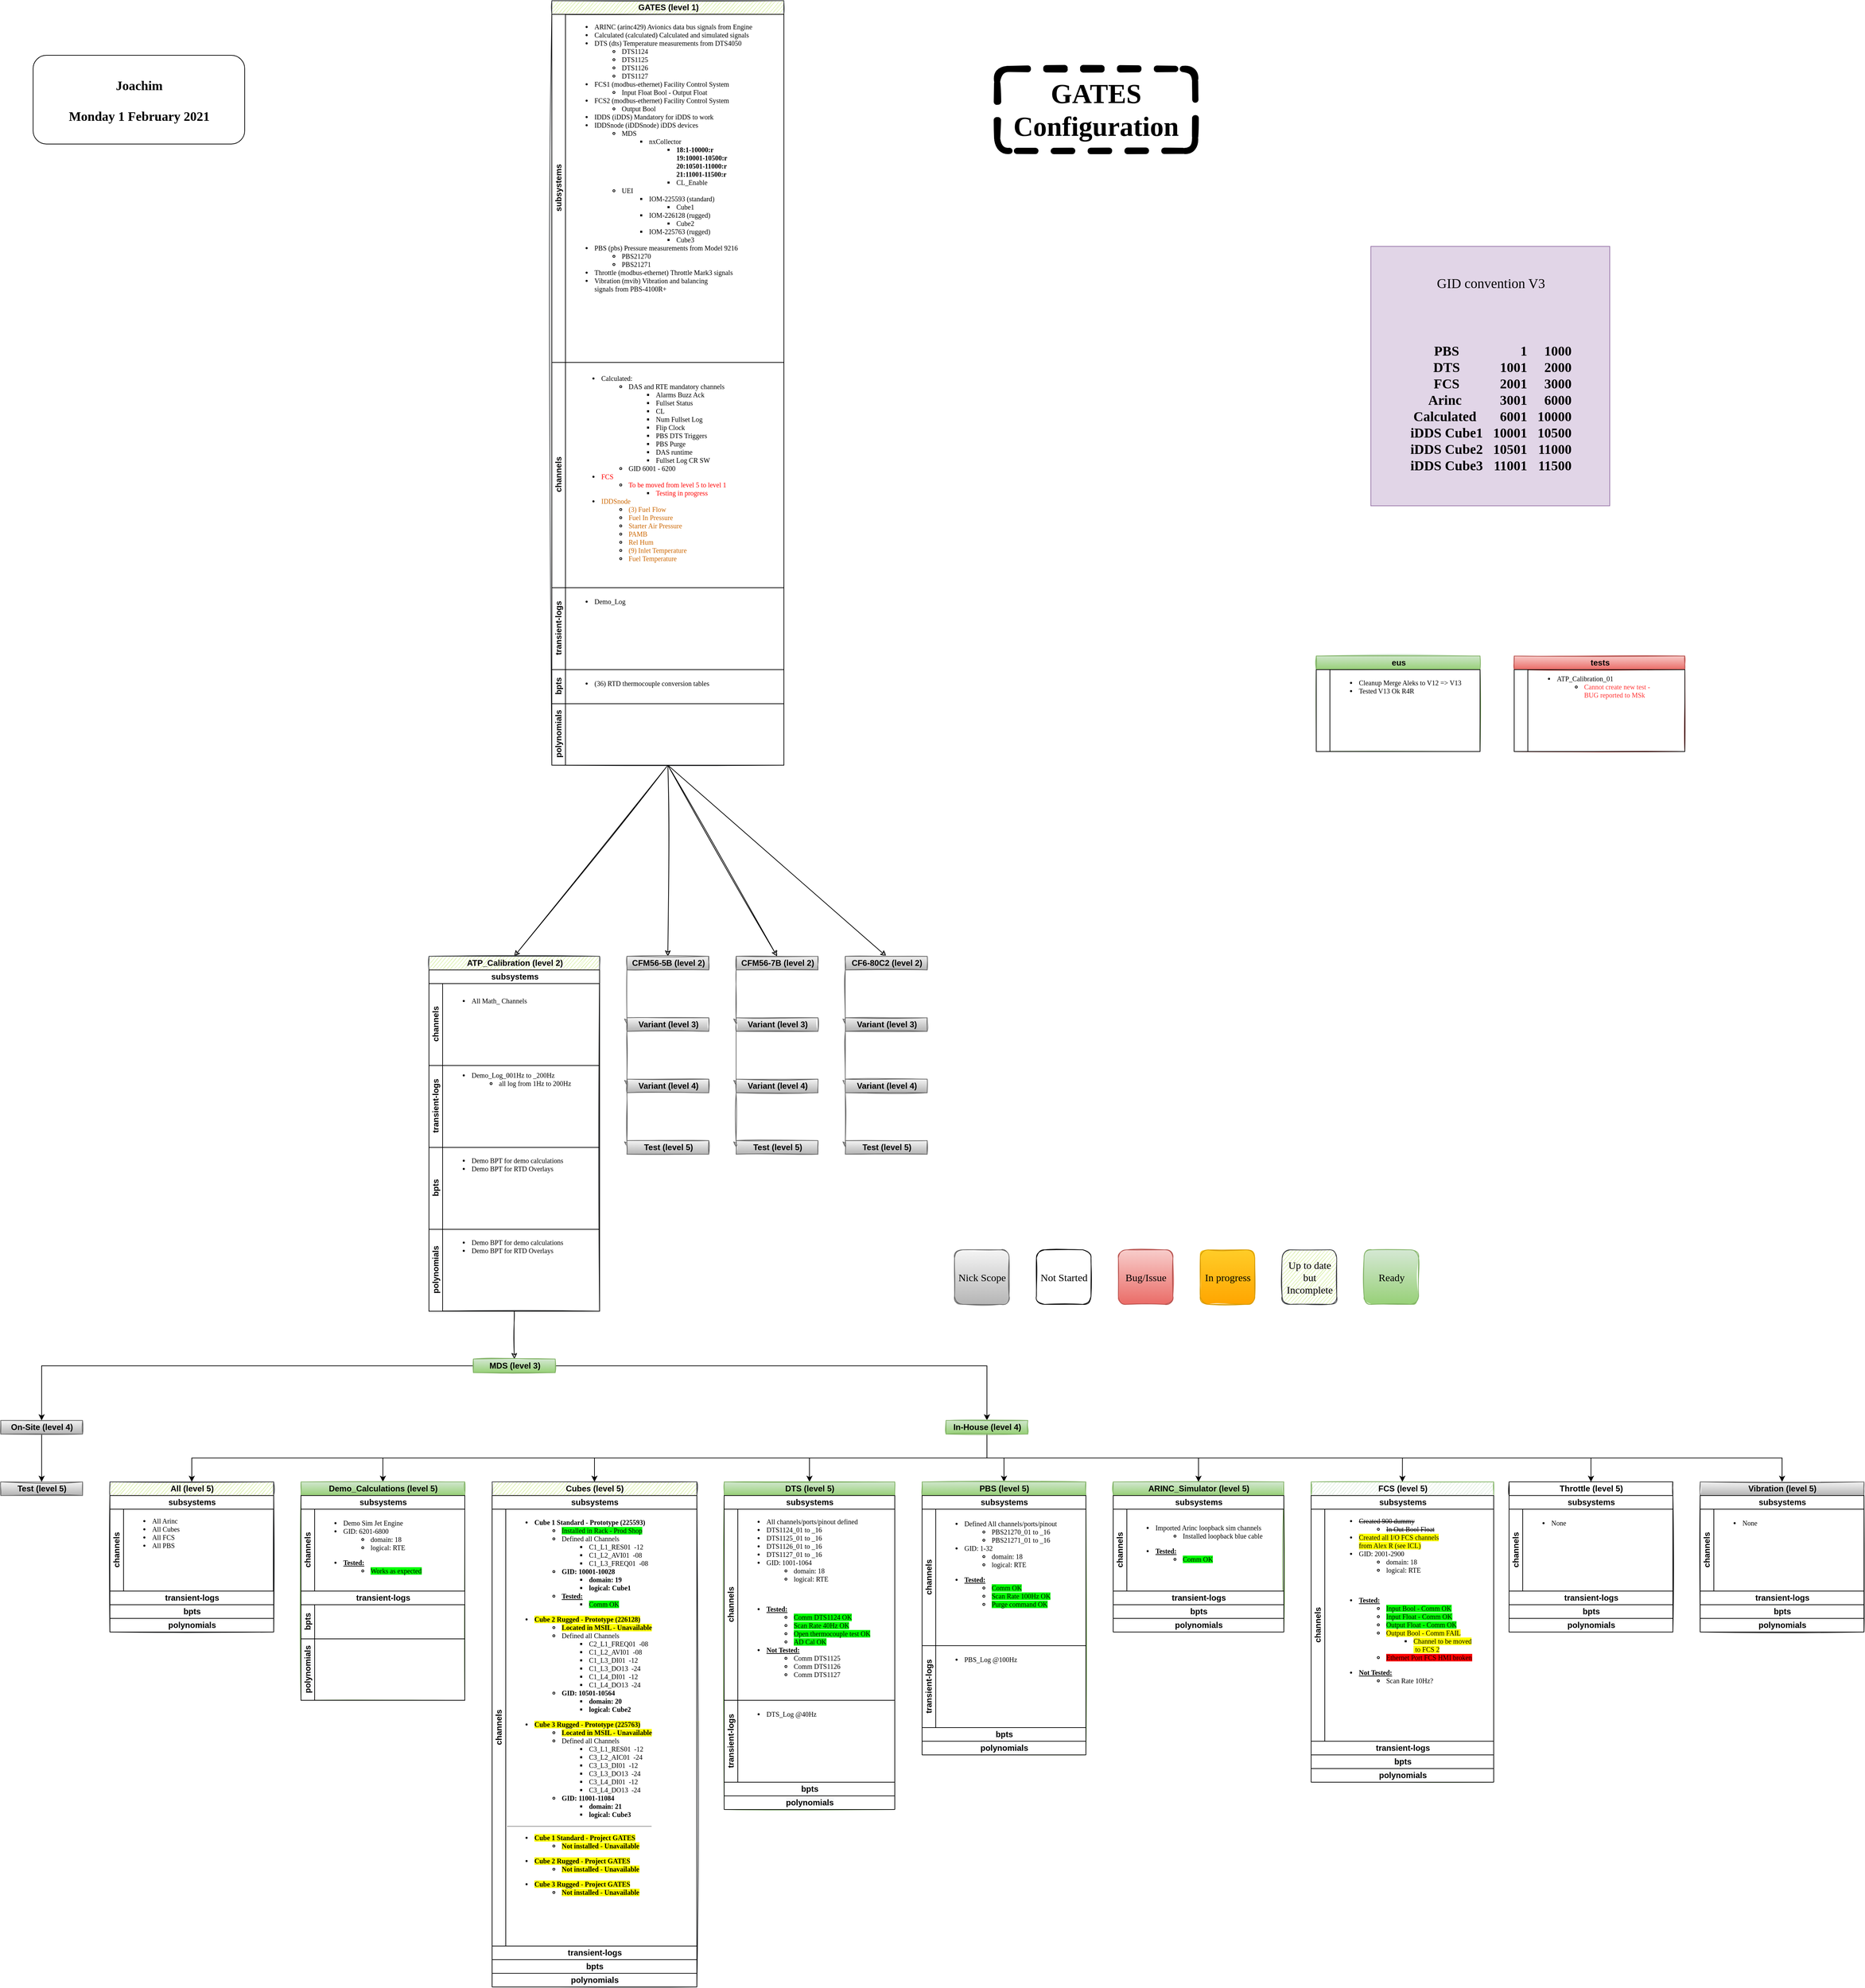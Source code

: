 <mxfile version="14.2.9" type="github"><diagram id="vmxHzMyDKpdMMxrAf5EO" name="Dia"><mxGraphModel dx="2035" dy="672" grid="1" gridSize="10" guides="1" tooltips="1" connect="1" arrows="1" fold="1" page="1" pageScale="1" pageWidth="850" pageHeight="1100" math="0" shadow="0"><root><mxCell id="0"/><mxCell id="1" parent="0"/><mxCell id="kkweGTnIHgyPMdLUTqXh-1" style="edgeStyle=orthogonalEdgeStyle;rounded=0;orthogonalLoop=1;jettySize=auto;html=1;entryX=0.5;entryY=0;entryDx=0;entryDy=0;noEdgeStyle=1;orthogonal=1;sketch=1;sketchStyle=rough;exitX=0.5;exitY=1;exitDx=0;exitDy=0;" parent="1" source="kkweGTnIHgyPMdLUTqXh-22" target="kkweGTnIHgyPMdLUTqXh-32" edge="1"><mxGeometry relative="1" as="geometry"/></mxCell><mxCell id="kkweGTnIHgyPMdLUTqXh-2" style="edgeStyle=orthogonalEdgeStyle;rounded=0;orthogonalLoop=1;jettySize=auto;html=1;entryX=0.5;entryY=0;entryDx=0;entryDy=0;noEdgeStyle=1;orthogonal=1;sketch=1;sketchStyle=rough;exitX=0.5;exitY=1;exitDx=0;exitDy=0;" parent="1" source="kkweGTnIHgyPMdLUTqXh-22" target="kkweGTnIHgyPMdLUTqXh-42" edge="1"><mxGeometry relative="1" as="geometry"><mxPoint x="-5160" y="-13663.04" as="targetPoint"/></mxGeometry></mxCell><mxCell id="kkweGTnIHgyPMdLUTqXh-3" style="edgeStyle=orthogonalEdgeStyle;rounded=0;orthogonalLoop=1;jettySize=auto;html=1;entryX=0.5;entryY=0;entryDx=0;entryDy=0;noEdgeStyle=1;orthogonal=1;sketch=1;sketchStyle=rough;exitX=0.5;exitY=1;exitDx=0;exitDy=0;" parent="1" source="kkweGTnIHgyPMdLUTqXh-22" target="kkweGTnIHgyPMdLUTqXh-115" edge="1"><mxGeometry relative="1" as="geometry"/></mxCell><mxCell id="kkweGTnIHgyPMdLUTqXh-4" style="edgeStyle=orthogonalEdgeStyle;rounded=0;orthogonalLoop=1;jettySize=auto;html=1;entryX=0.5;entryY=0;entryDx=0;entryDy=0;noEdgeStyle=1;orthogonal=1;sketch=1;sketchStyle=rough;exitX=0.5;exitY=1;exitDx=0;exitDy=0;" parent="1" source="kkweGTnIHgyPMdLUTqXh-22" target="kkweGTnIHgyPMdLUTqXh-121" edge="1"><mxGeometry relative="1" as="geometry"/></mxCell><mxCell id="kkweGTnIHgyPMdLUTqXh-5" style="edgeStyle=orthogonalEdgeStyle;rounded=0;orthogonalLoop=1;jettySize=auto;html=1;noEdgeStyle=1;orthogonal=1;sketch=1;sketchStyle=rough;entryX=0.5;entryY=0;entryDx=0;entryDy=0;exitX=0.5;exitY=1;exitDx=0;exitDy=0;" parent="1" source="kkweGTnIHgyPMdLUTqXh-32" target="kkweGTnIHgyPMdLUTqXh-50" edge="1"><mxGeometry relative="1" as="geometry"><mxPoint x="-1050" y="1610" as="sourcePoint"/></mxGeometry></mxCell><mxCell id="kkweGTnIHgyPMdLUTqXh-6" style="edgeStyle=orthogonalEdgeStyle;rounded=0;orthogonalLoop=1;jettySize=auto;html=1;entryX=0;entryY=0.5;entryDx=0;entryDy=0;noEdgeStyle=1;orthogonal=1;sketch=1;sketchStyle=rough;fillColor=#f5f5f5;strokeColor=#666666;gradientColor=#b3b3b3;" parent="1" source="kkweGTnIHgyPMdLUTqXh-42" target="kkweGTnIHgyPMdLUTqXh-127" edge="1"><mxGeometry relative="1" as="geometry"/></mxCell><mxCell id="kkweGTnIHgyPMdLUTqXh-7" style="edgeStyle=orthogonalEdgeStyle;rounded=0;orthogonalLoop=1;jettySize=auto;html=1;entryX=0;entryY=0.5;entryDx=0;entryDy=0;noEdgeStyle=1;orthogonal=1;sketch=1;sketchStyle=rough;fillColor=#f5f5f5;strokeColor=#666666;gradientColor=#b3b3b3;" parent="1" source="kkweGTnIHgyPMdLUTqXh-115" target="kkweGTnIHgyPMdLUTqXh-145" edge="1"><mxGeometry relative="1" as="geometry"/></mxCell><mxCell id="kkweGTnIHgyPMdLUTqXh-8" style="edgeStyle=orthogonalEdgeStyle;rounded=0;orthogonalLoop=1;jettySize=auto;html=1;entryX=0;entryY=0.5;entryDx=0;entryDy=0;noEdgeStyle=1;orthogonal=1;sketch=1;sketchStyle=rough;fillColor=#f5f5f5;strokeColor=#666666;gradientColor=#b3b3b3;" parent="1" source="kkweGTnIHgyPMdLUTqXh-121" target="kkweGTnIHgyPMdLUTqXh-163" edge="1"><mxGeometry relative="1" as="geometry"/></mxCell><mxCell id="kkweGTnIHgyPMdLUTqXh-9" style="edgeStyle=orthogonalEdgeStyle;rounded=0;orthogonalLoop=1;jettySize=auto;html=1;entryX=0;entryY=0.5;entryDx=0;entryDy=0;noEdgeStyle=1;orthogonal=1;sketch=1;sketchStyle=rough;fillColor=#f5f5f5;strokeColor=#666666;gradientColor=#b3b3b3;" parent="1" source="kkweGTnIHgyPMdLUTqXh-127" target="kkweGTnIHgyPMdLUTqXh-133" edge="1"><mxGeometry relative="1" as="geometry"/></mxCell><mxCell id="kkweGTnIHgyPMdLUTqXh-10" style="edgeStyle=orthogonalEdgeStyle;rounded=0;orthogonalLoop=1;jettySize=auto;html=1;entryX=0;entryY=0.5;entryDx=0;entryDy=0;noEdgeStyle=1;orthogonal=1;sketch=1;sketchStyle=rough;fillColor=#f5f5f5;strokeColor=#666666;gradientColor=#b3b3b3;" parent="1" source="kkweGTnIHgyPMdLUTqXh-133" target="kkweGTnIHgyPMdLUTqXh-139" edge="1"><mxGeometry relative="1" as="geometry"/></mxCell><mxCell id="kkweGTnIHgyPMdLUTqXh-11" style="edgeStyle=orthogonalEdgeStyle;rounded=0;orthogonalLoop=1;jettySize=auto;html=1;entryX=0;entryY=0.5;entryDx=0;entryDy=0;noEdgeStyle=1;orthogonal=1;sketch=1;sketchStyle=rough;fillColor=#f5f5f5;strokeColor=#666666;gradientColor=#b3b3b3;" parent="1" source="kkweGTnIHgyPMdLUTqXh-145" target="kkweGTnIHgyPMdLUTqXh-151" edge="1"><mxGeometry relative="1" as="geometry"/></mxCell><mxCell id="kkweGTnIHgyPMdLUTqXh-12" style="edgeStyle=orthogonalEdgeStyle;rounded=0;orthogonalLoop=1;jettySize=auto;html=1;entryX=0;entryY=0.5;entryDx=0;entryDy=0;noEdgeStyle=1;orthogonal=1;sketch=1;sketchStyle=rough;fillColor=#f5f5f5;strokeColor=#666666;gradientColor=#b3b3b3;" parent="1" source="kkweGTnIHgyPMdLUTqXh-151" target="kkweGTnIHgyPMdLUTqXh-157" edge="1"><mxGeometry relative="1" as="geometry"/></mxCell><mxCell id="kkweGTnIHgyPMdLUTqXh-13" style="edgeStyle=orthogonalEdgeStyle;rounded=0;orthogonalLoop=1;jettySize=auto;html=1;entryX=0;entryY=0.5;entryDx=0;entryDy=0;noEdgeStyle=1;orthogonal=1;sketch=1;sketchStyle=rough;fillColor=#f5f5f5;strokeColor=#666666;gradientColor=#b3b3b3;" parent="1" source="kkweGTnIHgyPMdLUTqXh-163" target="kkweGTnIHgyPMdLUTqXh-169" edge="1"><mxGeometry relative="1" as="geometry"/></mxCell><mxCell id="kkweGTnIHgyPMdLUTqXh-14" style="edgeStyle=orthogonalEdgeStyle;rounded=0;orthogonalLoop=1;jettySize=auto;html=1;entryX=0;entryY=0.5;entryDx=0;entryDy=0;noEdgeStyle=1;orthogonal=1;sketch=1;sketchStyle=rough;fillColor=#f5f5f5;strokeColor=#666666;gradientColor=#b3b3b3;" parent="1" source="kkweGTnIHgyPMdLUTqXh-169" target="kkweGTnIHgyPMdLUTqXh-175" edge="1"><mxGeometry relative="1" as="geometry"/></mxCell><mxCell id="kkweGTnIHgyPMdLUTqXh-15" value="&lt;h1&gt;GATES Configuration&lt;/h1&gt;" style="text;html=1;fillColor=none;align=center;verticalAlign=middle;whiteSpace=wrap;rounded=1;comic=0;sketch=1;fontFamily=Comic Sans MS;fontSize=20;glass=0;strokeColor=#000000;strokeWidth=9;dashed=1;" parent="1" vertex="1"><mxGeometry x="1320" y="290" width="290" height="120" as="geometry"/></mxCell><mxCell id="kkweGTnIHgyPMdLUTqXh-16" value="In progress" style="rounded=1;whiteSpace=wrap;html=1;gradientColor=#ffa500;fillColor=#ffcd28;strokeColor=#d79b00;sketch=1;fontFamily=Comic Sans MS;fontSize=15;" parent="1" vertex="1"><mxGeometry x="1617.5" y="2020" width="80" height="80" as="geometry"/></mxCell><mxCell id="kkweGTnIHgyPMdLUTqXh-17" value="Bug/Issue" style="rounded=1;whiteSpace=wrap;html=1;gradientColor=#ea6b66;fillColor=#f8cecc;strokeColor=#b85450;sketch=1;fontFamily=Comic Sans MS;fontSize=15;" parent="1" vertex="1"><mxGeometry x="1497.5" y="2020" width="80" height="80" as="geometry"/></mxCell><mxCell id="kkweGTnIHgyPMdLUTqXh-18" value="Nick Scope" style="rounded=1;whiteSpace=wrap;html=1;gradientColor=#b3b3b3;fillColor=#f5f5f5;strokeColor=#666666;sketch=1;fontFamily=Comic Sans MS;fontSize=15;" parent="1" vertex="1"><mxGeometry x="1257.5" y="2020" width="80" height="80" as="geometry"/></mxCell><mxCell id="kkweGTnIHgyPMdLUTqXh-19" value="Ready" style="rounded=1;whiteSpace=wrap;html=1;gradientColor=#97d077;fillColor=#d5e8d4;strokeColor=#82b366;sketch=1;fontFamily=Comic Sans MS;fontSize=15;" parent="1" vertex="1"><mxGeometry x="1857.5" y="2020" width="80" height="80" as="geometry"/></mxCell><mxCell id="kkweGTnIHgyPMdLUTqXh-20" value="Up to date but Incomplete" style="rounded=1;whiteSpace=wrap;html=1;fillColor=#cdeb8b;strokeColor=#36393d;sketch=1;fontFamily=Comic Sans MS;fontSize=15;" parent="1" vertex="1"><mxGeometry x="1737.5" y="2020" width="80" height="80" as="geometry"/></mxCell><mxCell id="kkweGTnIHgyPMdLUTqXh-21" value="Not Started" style="rounded=1;whiteSpace=wrap;html=1;sketch=1;fontFamily=Comic Sans MS;fontSize=15;" parent="1" vertex="1"><mxGeometry x="1377.5" y="2020" width="80" height="80" as="geometry"/></mxCell><mxCell id="kkweGTnIHgyPMdLUTqXh-22" value="GATES (level 1)" style="swimlane;html=1;childLayout=stackLayout;resizeParent=1;resizeParentMax=0;horizontal=1;startSize=20;horizontalStack=0;sketch=1;sketchStyle=rough;fillColor=#cdeb8b;strokeColor=#36393d;" parent="1" vertex="1"><mxGeometry x="667.5" y="190" width="340" height="1120" as="geometry"><mxRectangle x="-6290" y="680" width="120" height="20" as="alternateBounds"/></mxGeometry></mxCell><mxCell id="kkweGTnIHgyPMdLUTqXh-23" value="subsystems" style="swimlane;html=1;startSize=20;horizontal=0;" parent="kkweGTnIHgyPMdLUTqXh-22" vertex="1"><mxGeometry y="20" width="340" height="510" as="geometry"><mxRectangle y="20" width="350" height="20" as="alternateBounds"/></mxGeometry></mxCell><mxCell id="kkweGTnIHgyPMdLUTqXh-24" value="&lt;ul&gt;&lt;li&gt;ARINC (arinc429) Avionics data bus signals from Engine&lt;/li&gt;&lt;li&gt;Calculated (calculated) Calculated and simulated signals&lt;/li&gt;&lt;li&gt;DTS (dts) Temperature measurements from DTS4050&lt;/li&gt;&lt;ul&gt;&lt;li&gt;DTS1124&lt;/li&gt;&lt;li&gt;DTS1125&lt;/li&gt;&lt;li&gt;DTS1126&lt;/li&gt;&lt;li&gt;DTS1127&lt;/li&gt;&lt;/ul&gt;&lt;li&gt;FCS1 (modbus-ethernet) Facility Control System&lt;/li&gt;&lt;ul&gt;&lt;li&gt;Input Float Bool - Output Float&lt;br&gt;&lt;/li&gt;&lt;/ul&gt;&lt;li&gt;FCS2 (modbus-ethernet) Facility Control System&lt;/li&gt;&lt;ul&gt;&lt;li&gt;Output Bool&lt;br&gt;&lt;/li&gt;&lt;/ul&gt;&lt;li&gt;IDDS (iDDS) Mandatory for iDDS to work&lt;/li&gt;&lt;li&gt;IDDSnode (iDDSnode) iDDS devices&lt;/li&gt;&lt;ul&gt;&lt;li&gt;&lt;span&gt;MDS&lt;/span&gt;&lt;br&gt;&lt;/li&gt;&lt;ul&gt;&lt;li&gt;&lt;span&gt;nxCollector&lt;/span&gt;&lt;/li&gt;&lt;ul&gt;&lt;li&gt;&lt;span&gt;&lt;b&gt;18:1-10000:r &lt;br&gt;19:10001-10500:r &lt;br&gt;20:10501-11000:r &lt;br&gt;21:11001-11500:r&lt;/b&gt;&lt;br&gt;&lt;/span&gt;&lt;/li&gt;&lt;li&gt;&lt;span&gt;CL_Enable&lt;/span&gt;&lt;/li&gt;&lt;/ul&gt;&lt;/ul&gt;&lt;li&gt;&lt;span&gt;UEI&lt;/span&gt;&lt;/li&gt;&lt;ul&gt;&lt;li&gt;&lt;span&gt;IOM-225593 (standard)&lt;/span&gt;&lt;/li&gt;&lt;ul&gt;&lt;li&gt;&lt;span&gt;Cube1&lt;/span&gt;&lt;/li&gt;&lt;/ul&gt;&lt;li&gt;IOM-226128 (rugged)&lt;/li&gt;&lt;ul&gt;&lt;li&gt;Cube2&lt;/li&gt;&lt;/ul&gt;&lt;li&gt;&lt;span&gt;IOM-225763 (rugged)&lt;/span&gt;&lt;/li&gt;&lt;ul&gt;&lt;li&gt;&lt;span&gt;Cube3&lt;/span&gt;&lt;/li&gt;&lt;/ul&gt;&lt;/ul&gt;&lt;/ul&gt;&lt;li&gt;PBS (pbs) Pressure measurements from Model 9216&lt;/li&gt;&lt;ul&gt;&lt;li&gt;PBS21270&lt;/li&gt;&lt;li&gt;PBS21271&lt;/li&gt;&lt;/ul&gt;&lt;li&gt;&lt;span&gt;Throttle (modbus-ethernet)&amp;nbsp;&lt;/span&gt;Throttle Mark3 signals&lt;br&gt;&lt;/li&gt;&lt;li&gt;Vibration&amp;nbsp;(mvib)&amp;nbsp;Vibration and balancing &lt;br&gt;signals from PBS-4100R+&lt;/li&gt;&lt;/ul&gt;" style="text;align=left;verticalAlign=middle;resizable=0;points=[];autosize=1;fontSize=10;fontFamily=Comic Sans MS;rounded=0;sketch=0;html=1;" parent="kkweGTnIHgyPMdLUTqXh-23" vertex="1"><mxGeometry x="20" width="320" height="420" as="geometry"/></mxCell><mxCell id="kkweGTnIHgyPMdLUTqXh-25" value="channels" style="swimlane;html=1;startSize=20;horizontal=0;" parent="kkweGTnIHgyPMdLUTqXh-22" vertex="1"><mxGeometry y="530" width="340" height="330" as="geometry"><mxRectangle y="140" width="160" height="20" as="alternateBounds"/></mxGeometry></mxCell><mxCell id="kkweGTnIHgyPMdLUTqXh-26" value="&lt;ul&gt;&lt;li&gt;&lt;span&gt;Calculated:&amp;nbsp;&lt;/span&gt;&lt;br&gt;&lt;/li&gt;&lt;ul&gt;&lt;li&gt;DAS and RTE mandatory channels&lt;/li&gt;&lt;ul&gt;&lt;li&gt;&lt;span&gt;Alarms Buzz Ack&lt;/span&gt;&lt;br&gt;&lt;/li&gt;&lt;li&gt;Fullset Status&lt;/li&gt;&lt;li&gt;CL&lt;/li&gt;&lt;li&gt;Num Fullset Log&lt;/li&gt;&lt;li&gt;Flip Clock&lt;/li&gt;&lt;li&gt;PBS DTS Triggers&lt;/li&gt;&lt;li&gt;PBS Purge&lt;/li&gt;&lt;li&gt;DAS runtime&lt;/li&gt;&lt;li&gt;Fullset Log CR SW&lt;/li&gt;&lt;/ul&gt;&lt;li&gt;GID 6001 - 6200&lt;/li&gt;&lt;/ul&gt;&lt;li&gt;&lt;span style=&quot;color: rgb(255 , 0 , 0)&quot;&gt;FCS&lt;/span&gt;&lt;br&gt;&lt;/li&gt;&lt;ul&gt;&lt;li&gt;&lt;font color=&quot;#ff0000&quot;&gt;To be moved from level 5 to level 1&lt;/font&gt;&lt;/li&gt;&lt;ul&gt;&lt;li&gt;&lt;font color=&quot;#ff0000&quot;&gt;Testing in progress&amp;nbsp;&lt;/font&gt;&lt;/li&gt;&lt;/ul&gt;&lt;/ul&gt;&lt;li&gt;&lt;span&gt;&lt;font color=&quot;#cc6600&quot;&gt;IDDSnode&lt;/font&gt;&lt;/span&gt;&lt;/li&gt;&lt;ul&gt;&lt;li&gt;&lt;span&gt;&lt;font color=&quot;#cc6600&quot;&gt;(3) Fuel Flow&lt;/font&gt;&lt;/span&gt;&lt;/li&gt;&lt;li&gt;&lt;span&gt;&lt;font color=&quot;#cc6600&quot;&gt;Fuel In Pressure&lt;/font&gt;&lt;/span&gt;&lt;/li&gt;&lt;li&gt;&lt;span&gt;&lt;font color=&quot;#cc6600&quot;&gt;Starter Air Pressure&lt;/font&gt;&lt;/span&gt;&lt;/li&gt;&lt;li&gt;&lt;span&gt;&lt;font color=&quot;#cc6600&quot;&gt;PAMB&lt;/font&gt;&lt;/span&gt;&lt;/li&gt;&lt;li&gt;&lt;span&gt;&lt;font color=&quot;#cc6600&quot;&gt;Rel Hum&lt;/font&gt;&lt;/span&gt;&lt;/li&gt;&lt;li&gt;&lt;span&gt;&lt;font color=&quot;#cc6600&quot;&gt;(9) Inlet Temperature&lt;/font&gt;&lt;/span&gt;&lt;/li&gt;&lt;li&gt;&lt;span&gt;&lt;font color=&quot;#cc6600&quot;&gt;Fuel Temperature&lt;/font&gt;&lt;/span&gt;&lt;/li&gt;&lt;/ul&gt;&lt;/ul&gt;" style="text;align=left;verticalAlign=middle;resizable=0;points=[];autosize=1;fontSize=10;fontFamily=Comic Sans MS;rounded=0;sketch=0;html=1;" parent="kkweGTnIHgyPMdLUTqXh-25" vertex="1"><mxGeometry x="30" y="5" width="260" height="300" as="geometry"/></mxCell><mxCell id="kkweGTnIHgyPMdLUTqXh-27" value="transient-logs" style="swimlane;html=1;startSize=20;horizontal=0;" parent="kkweGTnIHgyPMdLUTqXh-22" vertex="1"><mxGeometry y="860" width="340" height="120" as="geometry"><mxRectangle y="260" width="160" height="20" as="alternateBounds"/></mxGeometry></mxCell><mxCell id="kkweGTnIHgyPMdLUTqXh-28" value="&lt;ul&gt;&lt;li&gt;Demo_Log&lt;/li&gt;&lt;/ul&gt;" style="text;align=left;verticalAlign=middle;resizable=0;points=[];autosize=1;fontSize=10;fontFamily=Comic Sans MS;rounded=0;sketch=0;html=1;" parent="kkweGTnIHgyPMdLUTqXh-27" vertex="1"><mxGeometry x="20" width="100" height="40" as="geometry"/></mxCell><mxCell id="kkweGTnIHgyPMdLUTqXh-29" value="&lt;span style=&quot;background-color: rgb(248 , 249 , 250)&quot;&gt;bpts&lt;/span&gt;" style="swimlane;html=1;startSize=20;horizontal=0;" parent="kkweGTnIHgyPMdLUTqXh-22" vertex="1"><mxGeometry y="980" width="340" height="50" as="geometry"><mxRectangle y="380" width="160" height="20" as="alternateBounds"/></mxGeometry></mxCell><mxCell id="kkweGTnIHgyPMdLUTqXh-30" value="&lt;ul&gt;&lt;li&gt;&lt;span&gt;(36) RTD thermocouple conversion tables&lt;/span&gt;&lt;br&gt;&lt;/li&gt;&lt;/ul&gt;" style="text;align=left;verticalAlign=middle;resizable=0;points=[];autosize=1;fontSize=10;fontFamily=Comic Sans MS;rounded=0;sketch=0;html=1;" parent="kkweGTnIHgyPMdLUTqXh-29" vertex="1"><mxGeometry x="20" width="250" height="40" as="geometry"/></mxCell><mxCell id="kkweGTnIHgyPMdLUTqXh-31" value="&lt;span style=&quot;background-color: rgb(248 , 249 , 250)&quot;&gt;polynomials&lt;/span&gt;" style="swimlane;html=1;startSize=20;horizontal=0;" parent="kkweGTnIHgyPMdLUTqXh-22" vertex="1"><mxGeometry y="1030" width="340" height="90" as="geometry"><mxRectangle y="550" width="350" height="20" as="alternateBounds"/></mxGeometry></mxCell><mxCell id="kkweGTnIHgyPMdLUTqXh-32" value="ATP_Calibration (level 2)" style="swimlane;html=1;childLayout=stackLayout;resizeParent=1;resizeParentMax=0;horizontal=1;startSize=20;horizontalStack=0;sketch=1;sketchStyle=rough;fillColor=#cdeb8b;strokeColor=#36393d;" parent="1" vertex="1"><mxGeometry x="487.5" y="1590" width="250" height="520" as="geometry"><mxRectangle x="-6485" y="1710" width="120" height="20" as="alternateBounds"/></mxGeometry></mxCell><mxCell id="kkweGTnIHgyPMdLUTqXh-33" value="subsystems" style="swimlane;html=1;startSize=20;horizontal=0;sketchStyle=rough;" parent="kkweGTnIHgyPMdLUTqXh-32" vertex="1" collapsed="1"><mxGeometry y="20" width="250" height="20" as="geometry"><mxRectangle y="20" width="160" height="120" as="alternateBounds"/></mxGeometry></mxCell><mxCell id="kkweGTnIHgyPMdLUTqXh-34" value="channels" style="swimlane;html=1;startSize=20;horizontal=0;sketchStyle=rough;" parent="kkweGTnIHgyPMdLUTqXh-32" vertex="1"><mxGeometry y="40" width="250" height="120" as="geometry"><mxRectangle y="40" width="160" height="20" as="alternateBounds"/></mxGeometry></mxCell><mxCell id="kkweGTnIHgyPMdLUTqXh-35" value="&lt;ul&gt;&lt;li&gt;All Math_ Channels&lt;/li&gt;&lt;/ul&gt;" style="text;align=left;verticalAlign=middle;resizable=0;points=[];autosize=1;fontSize=10;fontFamily=Comic Sans MS;rounded=0;sketch=0;html=1;" parent="kkweGTnIHgyPMdLUTqXh-34" vertex="1"><mxGeometry x="20" y="5" width="150" height="40" as="geometry"/></mxCell><mxCell id="kkweGTnIHgyPMdLUTqXh-36" value="transient-logs" style="swimlane;html=1;startSize=20;horizontal=0;sketchStyle=rough;" parent="kkweGTnIHgyPMdLUTqXh-32" vertex="1"><mxGeometry y="160" width="250" height="120" as="geometry"><mxRectangle y="160" width="160" height="20" as="alternateBounds"/></mxGeometry></mxCell><mxCell id="kkweGTnIHgyPMdLUTqXh-37" value="&lt;ul&gt;&lt;li&gt;Demo_Log_001Hz to _200Hz&lt;/li&gt;&lt;ul&gt;&lt;li&gt;all log from 1Hz to 200Hz&lt;/li&gt;&lt;/ul&gt;&lt;/ul&gt;" style="text;align=left;verticalAlign=middle;resizable=0;points=[];autosize=1;fontSize=10;fontFamily=Comic Sans MS;rounded=0;sketch=0;html=1;" parent="kkweGTnIHgyPMdLUTqXh-36" vertex="1"><mxGeometry x="20" y="-5" width="220" height="50" as="geometry"/></mxCell><mxCell id="kkweGTnIHgyPMdLUTqXh-38" value="&lt;span style=&quot;background-color: rgb(248 , 249 , 250)&quot;&gt;bpts&lt;/span&gt;" style="swimlane;html=1;startSize=20;horizontal=0;sketchStyle=rough;" parent="kkweGTnIHgyPMdLUTqXh-32" vertex="1"><mxGeometry y="280" width="250" height="120" as="geometry"><mxRectangle y="280" width="160" height="20" as="alternateBounds"/></mxGeometry></mxCell><mxCell id="kkweGTnIHgyPMdLUTqXh-39" value="&lt;ul&gt;&lt;li&gt;&lt;span&gt;Demo BPT for demo&amp;nbsp;&lt;/span&gt;calculations&lt;br&gt;&lt;/li&gt;&lt;li&gt;&lt;span&gt;Demo BPT for RTD Overlays&lt;/span&gt;&lt;/li&gt;&lt;/ul&gt;" style="text;align=left;verticalAlign=middle;resizable=0;points=[];autosize=1;fontSize=10;fontFamily=Comic Sans MS;rounded=0;sketch=0;html=1;" parent="kkweGTnIHgyPMdLUTqXh-38" vertex="1"><mxGeometry x="20" width="210" height="50" as="geometry"/></mxCell><mxCell id="kkweGTnIHgyPMdLUTqXh-40" value="&lt;span style=&quot;background-color: rgb(248 , 249 , 250)&quot;&gt;polynomials&lt;/span&gt;" style="swimlane;html=1;startSize=20;horizontal=0;sketchStyle=rough;" parent="kkweGTnIHgyPMdLUTqXh-32" vertex="1"><mxGeometry y="400" width="250" height="120" as="geometry"><mxRectangle y="400" width="160" height="20" as="alternateBounds"/></mxGeometry></mxCell><mxCell id="kkweGTnIHgyPMdLUTqXh-41" value="&lt;ul&gt;&lt;li&gt;Demo BPT for demo calculations&lt;/li&gt;&lt;li&gt;Demo BPT for RTD Overlays&lt;/li&gt;&lt;/ul&gt;" style="text;align=left;verticalAlign=middle;resizable=0;points=[];autosize=1;fontSize=10;fontFamily=Comic Sans MS;rounded=0;sketch=0;html=1;" parent="kkweGTnIHgyPMdLUTqXh-40" vertex="1"><mxGeometry x="20" width="210" height="50" as="geometry"/></mxCell><mxCell id="kkweGTnIHgyPMdLUTqXh-42" value="CFM56-5B (level 2)" style="swimlane;html=1;childLayout=stackLayout;resizeParent=1;resizeParentMax=0;horizontal=1;startSize=20;horizontalStack=0;sketch=1;sketchStyle=rough;fillColor=#f5f5f5;strokeColor=#666666;gradientColor=#b3b3b3;" parent="1" vertex="1" collapsed="1"><mxGeometry x="777.5" y="1590" width="120" height="20" as="geometry"><mxRectangle x="240" y="720" width="160" height="220" as="alternateBounds"/></mxGeometry></mxCell><mxCell id="kkweGTnIHgyPMdLUTqXh-43" value="subsystems" style="swimlane;html=1;startSize=20;horizontal=0;" parent="kkweGTnIHgyPMdLUTqXh-42" vertex="1" collapsed="1"><mxGeometry y="20" width="120" height="20" as="geometry"><mxRectangle y="20" width="160" height="120" as="alternateBounds"/></mxGeometry></mxCell><mxCell id="kkweGTnIHgyPMdLUTqXh-44" value="channels" style="swimlane;html=1;startSize=20;horizontal=0;" parent="kkweGTnIHgyPMdLUTqXh-42" vertex="1"><mxGeometry y="40" width="120" height="120" as="geometry"><mxRectangle y="140" width="200" height="20" as="alternateBounds"/></mxGeometry></mxCell><mxCell id="kkweGTnIHgyPMdLUTqXh-45" value="transient-logs" style="swimlane;html=1;startSize=20;horizontal=0;" parent="kkweGTnIHgyPMdLUTqXh-42" vertex="1" collapsed="1"><mxGeometry y="160" width="120" height="20" as="geometry"><mxRectangle y="160" width="160" height="120" as="alternateBounds"/></mxGeometry></mxCell><mxCell id="kkweGTnIHgyPMdLUTqXh-46" value="&lt;span style=&quot;background-color: rgb(248 , 249 , 250)&quot;&gt;bpts&lt;/span&gt;" style="swimlane;html=1;startSize=20;horizontal=0;" parent="kkweGTnIHgyPMdLUTqXh-42" vertex="1" collapsed="1"><mxGeometry y="180" width="120" height="20" as="geometry"><mxRectangle y="380" width="200" height="120" as="alternateBounds"/></mxGeometry></mxCell><mxCell id="kkweGTnIHgyPMdLUTqXh-47" value="&lt;span style=&quot;background-color: rgb(248 , 249 , 250)&quot;&gt;polynomials&lt;/span&gt;" style="swimlane;html=1;startSize=20;horizontal=0;" parent="kkweGTnIHgyPMdLUTqXh-42" vertex="1" collapsed="1"><mxGeometry y="200" width="120" height="20" as="geometry"><mxRectangle y="500" width="200" height="120" as="alternateBounds"/></mxGeometry></mxCell><mxCell id="kkweGTnIHgyPMdLUTqXh-48" style="edgeStyle=orthogonalEdgeStyle;rounded=0;orthogonalLoop=1;jettySize=auto;html=1;fontSize=11;" parent="1" source="kkweGTnIHgyPMdLUTqXh-50" target="kkweGTnIHgyPMdLUTqXh-182" edge="1"><mxGeometry relative="1" as="geometry"/></mxCell><mxCell id="kkweGTnIHgyPMdLUTqXh-49" style="edgeStyle=orthogonalEdgeStyle;rounded=0;orthogonalLoop=1;jettySize=auto;html=1;fontSize=11;" parent="1" source="kkweGTnIHgyPMdLUTqXh-50" target="kkweGTnIHgyPMdLUTqXh-65" edge="1"><mxGeometry relative="1" as="geometry"/></mxCell><mxCell id="kkweGTnIHgyPMdLUTqXh-50" value="MDS (level 3)" style="swimlane;html=1;childLayout=stackLayout;resizeParent=1;resizeParentMax=0;horizontal=1;startSize=20;horizontalStack=0;sketch=1;sketchStyle=rough;fillColor=#d5e8d4;strokeColor=#82b366;gradientColor=#97d077;" parent="1" vertex="1" collapsed="1"><mxGeometry x="552.5" y="2180" width="120" height="20" as="geometry"><mxRectangle x="-6420" y="2310" width="160" height="120" as="alternateBounds"/></mxGeometry></mxCell><mxCell id="kkweGTnIHgyPMdLUTqXh-51" value="subsystems" style="swimlane;html=1;startSize=20;horizontal=0;" parent="kkweGTnIHgyPMdLUTqXh-50" vertex="1" collapsed="1"><mxGeometry y="20" width="120" height="20" as="geometry"><mxRectangle y="20" width="160" height="120" as="alternateBounds"/></mxGeometry></mxCell><mxCell id="kkweGTnIHgyPMdLUTqXh-52" value="channels" style="swimlane;html=1;startSize=20;horizontal=0;" parent="kkweGTnIHgyPMdLUTqXh-50" vertex="1" collapsed="1"><mxGeometry y="40" width="120" height="20" as="geometry"><mxRectangle y="40" width="160" height="120" as="alternateBounds"/></mxGeometry></mxCell><mxCell id="kkweGTnIHgyPMdLUTqXh-53" value="transient-logs" style="swimlane;html=1;startSize=20;horizontal=0;" parent="kkweGTnIHgyPMdLUTqXh-50" vertex="1" collapsed="1"><mxGeometry y="60" width="120" height="20" as="geometry"><mxRectangle y="60" width="160" height="120" as="alternateBounds"/></mxGeometry></mxCell><mxCell id="kkweGTnIHgyPMdLUTqXh-54" value="&lt;span style=&quot;background-color: rgb(248 , 249 , 250)&quot;&gt;bpts&lt;/span&gt;" style="swimlane;html=1;startSize=20;horizontal=0;" parent="kkweGTnIHgyPMdLUTqXh-50" vertex="1" collapsed="1"><mxGeometry y="80" width="120" height="20" as="geometry"><mxRectangle y="380" width="200" height="120" as="alternateBounds"/></mxGeometry></mxCell><mxCell id="kkweGTnIHgyPMdLUTqXh-55" value="&lt;span style=&quot;background-color: rgb(248 , 249 , 250)&quot;&gt;polynomials&lt;/span&gt;" style="swimlane;html=1;startSize=20;horizontal=0;" parent="kkweGTnIHgyPMdLUTqXh-50" vertex="1" collapsed="1"><mxGeometry y="100" width="120" height="20" as="geometry"><mxRectangle y="500" width="200" height="120" as="alternateBounds"/></mxGeometry></mxCell><mxCell id="kkweGTnIHgyPMdLUTqXh-56" style="edgeStyle=orthogonalEdgeStyle;rounded=0;orthogonalLoop=1;jettySize=auto;html=1;exitX=0.5;exitY=1;exitDx=0;exitDy=0;entryX=0.5;entryY=0;entryDx=0;entryDy=0;fontSize=11;" parent="1" source="kkweGTnIHgyPMdLUTqXh-65" target="kkweGTnIHgyPMdLUTqXh-201" edge="1"><mxGeometry relative="1" as="geometry"/></mxCell><mxCell id="kkweGTnIHgyPMdLUTqXh-57" style="edgeStyle=orthogonalEdgeStyle;rounded=0;orthogonalLoop=1;jettySize=auto;html=1;exitX=0.5;exitY=1;exitDx=0;exitDy=0;entryX=0.5;entryY=0;entryDx=0;entryDy=0;fontSize=11;" parent="1" source="kkweGTnIHgyPMdLUTqXh-65" target="kkweGTnIHgyPMdLUTqXh-71" edge="1"><mxGeometry relative="1" as="geometry"/></mxCell><mxCell id="kkweGTnIHgyPMdLUTqXh-58" style="edgeStyle=orthogonalEdgeStyle;rounded=0;orthogonalLoop=1;jettySize=auto;html=1;exitX=0.5;exitY=1;exitDx=0;exitDy=0;entryX=0.5;entryY=0;entryDx=0;entryDy=0;fontSize=11;" parent="1" source="kkweGTnIHgyPMdLUTqXh-65" target="kkweGTnIHgyPMdLUTqXh-78" edge="1"><mxGeometry relative="1" as="geometry"/></mxCell><mxCell id="kkweGTnIHgyPMdLUTqXh-59" style="edgeStyle=orthogonalEdgeStyle;rounded=0;orthogonalLoop=1;jettySize=auto;html=1;exitX=0.5;exitY=1;exitDx=0;exitDy=0;entryX=0.5;entryY=0;entryDx=0;entryDy=0;fontSize=11;" parent="1" source="kkweGTnIHgyPMdLUTqXh-65" target="kkweGTnIHgyPMdLUTqXh-85" edge="1"><mxGeometry relative="1" as="geometry"/></mxCell><mxCell id="kkweGTnIHgyPMdLUTqXh-60" style="edgeStyle=orthogonalEdgeStyle;rounded=0;orthogonalLoop=1;jettySize=auto;html=1;exitX=0.5;exitY=1;exitDx=0;exitDy=0;entryX=0.5;entryY=0;entryDx=0;entryDy=0;fontSize=11;" parent="1" source="kkweGTnIHgyPMdLUTqXh-65" target="kkweGTnIHgyPMdLUTqXh-93" edge="1"><mxGeometry relative="1" as="geometry"/></mxCell><mxCell id="kkweGTnIHgyPMdLUTqXh-61" style="edgeStyle=orthogonalEdgeStyle;rounded=0;orthogonalLoop=1;jettySize=auto;html=1;exitX=0.5;exitY=1;exitDx=0;exitDy=0;entryX=0.5;entryY=0;entryDx=0;entryDy=0;fontSize=11;" parent="1" source="kkweGTnIHgyPMdLUTqXh-65" target="kkweGTnIHgyPMdLUTqXh-101" edge="1"><mxGeometry relative="1" as="geometry"/></mxCell><mxCell id="kkweGTnIHgyPMdLUTqXh-62" style="edgeStyle=orthogonalEdgeStyle;rounded=0;orthogonalLoop=1;jettySize=auto;html=1;exitX=0.5;exitY=1;exitDx=0;exitDy=0;entryX=0.5;entryY=0;entryDx=0;entryDy=0;fontSize=11;" parent="1" source="kkweGTnIHgyPMdLUTqXh-65" target="kkweGTnIHgyPMdLUTqXh-108" edge="1"><mxGeometry relative="1" as="geometry"/></mxCell><mxCell id="kkweGTnIHgyPMdLUTqXh-63" style="edgeStyle=orthogonalEdgeStyle;rounded=0;orthogonalLoop=1;jettySize=auto;html=1;exitX=0.5;exitY=1;exitDx=0;exitDy=0;entryX=0.5;entryY=0;entryDx=0;entryDy=0;fontSize=11;" parent="1" source="kkweGTnIHgyPMdLUTqXh-65" target="kkweGTnIHgyPMdLUTqXh-194" edge="1"><mxGeometry relative="1" as="geometry"/></mxCell><mxCell id="kkweGTnIHgyPMdLUTqXh-64" style="edgeStyle=orthogonalEdgeStyle;rounded=0;orthogonalLoop=1;jettySize=auto;html=1;exitX=0.5;exitY=1;exitDx=0;exitDy=0;fontSize=11;" parent="1" source="kkweGTnIHgyPMdLUTqXh-65" target="kkweGTnIHgyPMdLUTqXh-208" edge="1"><mxGeometry relative="1" as="geometry"/></mxCell><mxCell id="kkweGTnIHgyPMdLUTqXh-65" value="In-House (level 4)" style="swimlane;html=1;childLayout=stackLayout;resizeParent=1;resizeParentMax=0;horizontal=1;startSize=20;horizontalStack=0;sketch=1;sketchStyle=rough;gradientColor=#97d077;fillColor=#d5e8d4;strokeColor=#82b366;" parent="1" vertex="1" collapsed="1"><mxGeometry x="1245" y="2270" width="120" height="20" as="geometry"><mxRectangle x="670" y="250" width="160" height="120" as="alternateBounds"/></mxGeometry></mxCell><mxCell id="kkweGTnIHgyPMdLUTqXh-66" value="subsystems" style="swimlane;html=1;startSize=20;horizontal=0;" parent="kkweGTnIHgyPMdLUTqXh-65" vertex="1" collapsed="1"><mxGeometry y="20" width="120" height="20" as="geometry"><mxRectangle y="20" width="160" height="120" as="alternateBounds"/></mxGeometry></mxCell><mxCell id="kkweGTnIHgyPMdLUTqXh-67" value="channels" style="swimlane;html=1;startSize=20;horizontal=0;" parent="kkweGTnIHgyPMdLUTqXh-65" vertex="1" collapsed="1"><mxGeometry y="40" width="120" height="20" as="geometry"><mxRectangle y="40" width="160" height="120" as="alternateBounds"/></mxGeometry></mxCell><mxCell id="kkweGTnIHgyPMdLUTqXh-68" value="transient-logs" style="swimlane;html=1;startSize=20;horizontal=0;" parent="kkweGTnIHgyPMdLUTqXh-65" vertex="1" collapsed="1"><mxGeometry y="60" width="120" height="20" as="geometry"><mxRectangle y="60" width="160" height="120" as="alternateBounds"/></mxGeometry></mxCell><mxCell id="kkweGTnIHgyPMdLUTqXh-69" value="&lt;span style=&quot;background-color: rgb(248 , 249 , 250)&quot;&gt;bpts&lt;/span&gt;" style="swimlane;html=1;startSize=20;horizontal=0;" parent="kkweGTnIHgyPMdLUTqXh-65" vertex="1" collapsed="1"><mxGeometry y="80" width="120" height="20" as="geometry"><mxRectangle y="380" width="200" height="120" as="alternateBounds"/></mxGeometry></mxCell><mxCell id="kkweGTnIHgyPMdLUTqXh-70" value="&lt;span style=&quot;background-color: rgb(248 , 249 , 250)&quot;&gt;polynomials&lt;/span&gt;" style="swimlane;html=1;startSize=20;horizontal=0;" parent="kkweGTnIHgyPMdLUTqXh-65" vertex="1" collapsed="1"><mxGeometry y="100" width="120" height="20" as="geometry"><mxRectangle y="500" width="200" height="120" as="alternateBounds"/></mxGeometry></mxCell><mxCell id="kkweGTnIHgyPMdLUTqXh-71" value="Demo_Calculations (level 5)" style="swimlane;html=1;childLayout=stackLayout;resizeParent=1;resizeParentMax=0;horizontal=1;startSize=20;horizontalStack=0;sketch=1;sketchStyle=rough;rounded=0;gradientColor=#97d077;fillColor=#d5e8d4;strokeColor=#82b366;" parent="1" vertex="1"><mxGeometry x="300" y="2360" width="240" height="320" as="geometry"><mxRectangle x="-8090" y="2510" width="120" height="20" as="alternateBounds"/></mxGeometry></mxCell><mxCell id="kkweGTnIHgyPMdLUTqXh-72" value="subsystems" style="swimlane;html=1;startSize=20;horizontal=0;" parent="kkweGTnIHgyPMdLUTqXh-71" vertex="1" collapsed="1"><mxGeometry y="20" width="240" height="20" as="geometry"><mxRectangle y="20" width="160" height="120" as="alternateBounds"/></mxGeometry></mxCell><mxCell id="kkweGTnIHgyPMdLUTqXh-73" value="channels" style="swimlane;html=1;startSize=20;horizontal=0;" parent="kkweGTnIHgyPMdLUTqXh-71" vertex="1"><mxGeometry y="40" width="240" height="120" as="geometry"><mxRectangle y="40" width="160" height="20" as="alternateBounds"/></mxGeometry></mxCell><mxCell id="kkweGTnIHgyPMdLUTqXh-74" value="&lt;ul&gt;&lt;li&gt;Demo Sim Jet Engine&lt;/li&gt;&lt;li&gt;&lt;span&gt;GID: 6201-6800&lt;/span&gt;&lt;/li&gt;&lt;ul&gt;&lt;li&gt;domain: 18&lt;/li&gt;&lt;li&gt;logical: RTE&lt;/li&gt;&lt;/ul&gt;&lt;/ul&gt;&lt;div&gt;&lt;ul&gt;&lt;li&gt;&lt;b&gt;&lt;u&gt;Tested:&lt;/u&gt;&lt;/b&gt;&lt;/li&gt;&lt;ul&gt;&lt;li&gt;&lt;span style=&quot;background-color: rgb(0 , 255 , 0)&quot;&gt;Wo&lt;/span&gt;&lt;span style=&quot;background-color: rgb(0 , 255 , 0)&quot;&gt;rks as&amp;nbsp;expected&lt;/span&gt;&lt;/li&gt;&lt;/ul&gt;&lt;/ul&gt;&lt;/div&gt;" style="text;align=left;verticalAlign=middle;resizable=0;points=[];autosize=1;fontSize=10;fontFamily=Comic Sans MS;rounded=0;sketch=0;html=1;comic=0;" parent="kkweGTnIHgyPMdLUTqXh-73" vertex="1"><mxGeometry x="20" y="-1.421e-14" width="190" height="110" as="geometry"/></mxCell><mxCell id="kkweGTnIHgyPMdLUTqXh-75" value="transient-logs" style="swimlane;html=1;startSize=20;horizontal=0;" parent="kkweGTnIHgyPMdLUTqXh-71" vertex="1" collapsed="1"><mxGeometry y="160" width="240" height="20" as="geometry"><mxRectangle y="60" width="160" height="120" as="alternateBounds"/></mxGeometry></mxCell><mxCell id="kkweGTnIHgyPMdLUTqXh-76" value="&lt;span style=&quot;background-color: rgb(248 , 249 , 250)&quot;&gt;bpts&lt;/span&gt;" style="swimlane;html=1;startSize=20;horizontal=0;" parent="kkweGTnIHgyPMdLUTqXh-71" vertex="1"><mxGeometry y="180" width="240" height="50" as="geometry"><mxRectangle y="180" width="240" height="20" as="alternateBounds"/></mxGeometry></mxCell><mxCell id="kkweGTnIHgyPMdLUTqXh-77" value="&lt;span style=&quot;background-color: rgb(248 , 249 , 250)&quot;&gt;polynomials&lt;/span&gt;" style="swimlane;html=1;startSize=20;horizontal=0;" parent="kkweGTnIHgyPMdLUTqXh-71" vertex="1"><mxGeometry y="230" width="240" height="90" as="geometry"><mxRectangle y="300" width="240" height="20" as="alternateBounds"/></mxGeometry></mxCell><mxCell id="kkweGTnIHgyPMdLUTqXh-78" value="Cubes (level 5)" style="swimlane;html=1;childLayout=stackLayout;resizeParent=1;resizeParentMax=0;horizontal=1;startSize=20;horizontalStack=0;sketch=1;sketchStyle=rough;fillColor=#cdeb8b;strokeColor=#36393d;" parent="1" vertex="1"><mxGeometry x="580" y="2360" width="300" height="740" as="geometry"><mxRectangle x="-7810" y="2510" width="120" height="20" as="alternateBounds"/></mxGeometry></mxCell><mxCell id="kkweGTnIHgyPMdLUTqXh-79" value="subsystems" style="swimlane;html=1;startSize=20;horizontal=0;" parent="kkweGTnIHgyPMdLUTqXh-78" vertex="1" collapsed="1"><mxGeometry y="20" width="300" height="20" as="geometry"><mxRectangle y="20" width="160" height="120" as="alternateBounds"/></mxGeometry></mxCell><mxCell id="kkweGTnIHgyPMdLUTqXh-80" value="channels" style="swimlane;html=1;startSize=20;horizontal=0;" parent="kkweGTnIHgyPMdLUTqXh-78" vertex="1"><mxGeometry y="40" width="300" height="640" as="geometry"><mxRectangle y="40" width="160" height="20" as="alternateBounds"/></mxGeometry></mxCell><mxCell id="kkweGTnIHgyPMdLUTqXh-81" value="&lt;p style=&quot;line-height: 150%&quot;&gt;&lt;/p&gt;&lt;ul&gt;&lt;li&gt;&lt;b&gt;Cube 1 Standard - Prototype (225593)&lt;/b&gt;&lt;/li&gt;&lt;ul&gt;&lt;li&gt;&lt;span style=&quot;background-color: rgb(0 , 255 , 0)&quot;&gt;Installed in Rack - Prod Shop&lt;/span&gt;&lt;/li&gt;&lt;li&gt;Defined all Channels&lt;/li&gt;&lt;ul&gt;&lt;li&gt;C1_L1_RES01&amp;nbsp; -12&lt;/li&gt;&lt;li&gt;C1_L2_AVI01&amp;nbsp; -08&lt;/li&gt;&lt;li&gt;C1_L3_FREQ01&amp;nbsp; -08&lt;/li&gt;&lt;/ul&gt;&lt;li&gt;&lt;b&gt;GID: 10001-10028&lt;/b&gt;&lt;/li&gt;&lt;ul&gt;&lt;li&gt;&lt;b&gt;domain: 19&lt;/b&gt;&lt;/li&gt;&lt;li&gt;&lt;b&gt;logical: Cube1&lt;/b&gt;&lt;/li&gt;&lt;/ul&gt;&lt;li&gt;&lt;b&gt;&lt;u&gt;Tested:&lt;/u&gt;&lt;/b&gt;&lt;/li&gt;&lt;ul&gt;&lt;li&gt;&lt;span style=&quot;background-color: rgb(0 , 255 , 0)&quot;&gt;Comm OK&lt;/span&gt;&lt;/li&gt;&lt;/ul&gt;&lt;/ul&gt;&lt;/ul&gt;&lt;ul&gt;&lt;li&gt;&lt;span style=&quot;background-color: rgb(255 , 255 , 0)&quot;&gt;&lt;b&gt;Cube 2 Rugged - Prototype (226128)&lt;/b&gt;&lt;/span&gt;&lt;br&gt;&lt;/li&gt;&lt;ul&gt;&lt;li&gt;&lt;span style=&quot;background-color: rgb(255 , 255 , 0)&quot;&gt;&lt;b&gt;Located in MSIL - Unavailable&lt;/b&gt;&lt;/span&gt;&lt;/li&gt;&lt;li&gt;Defined all Channels&lt;/li&gt;&lt;ul&gt;&lt;li&gt;C2_L1_FREQ01&amp;nbsp; -08&lt;/li&gt;&lt;li&gt;C1_L2_AVI01&amp;nbsp; -08&lt;/li&gt;&lt;li&gt;C1_L3_DI01&amp;nbsp; -12&lt;/li&gt;&lt;li&gt;C1_L3_DO13&amp;nbsp; -24&lt;/li&gt;&lt;li&gt;C1_L4_DI01&amp;nbsp; -12&lt;/li&gt;&lt;li&gt;C1_L4_DO13&amp;nbsp; -24&lt;/li&gt;&lt;/ul&gt;&lt;li&gt;&lt;b&gt;GID: 10501-10564&lt;/b&gt;&lt;/li&gt;&lt;ul&gt;&lt;li&gt;&lt;b&gt;domain: 20&lt;/b&gt;&lt;/li&gt;&lt;li&gt;&lt;b&gt;logical: Cube2&lt;/b&gt;&lt;/li&gt;&lt;/ul&gt;&lt;/ul&gt;&lt;/ul&gt;&lt;ul&gt;&lt;li&gt;&lt;span style=&quot;background-color: rgb(255 , 255 , 0)&quot;&gt;&lt;b&gt;Cube 3 Rugged - Prototype (225763)&lt;/b&gt;&lt;/span&gt;&lt;br&gt;&lt;/li&gt;&lt;ul&gt;&lt;li&gt;&lt;span style=&quot;background-color: rgb(255 , 255 , 0)&quot;&gt;&lt;b&gt;Located in MSIL - Unavailable&lt;/b&gt;&lt;/span&gt;&lt;/li&gt;&lt;/ul&gt;&lt;ul&gt;&lt;li&gt;Defined all Channels&lt;/li&gt;&lt;ul&gt;&lt;li&gt;C3_L1_RES01&amp;nbsp; -12&lt;/li&gt;&lt;li&gt;C3_L2_AIC01&amp;nbsp; -24&lt;/li&gt;&lt;li&gt;C3_L3_DI01&amp;nbsp; -12&lt;/li&gt;&lt;li&gt;C3_L3_DO13&amp;nbsp; -24&lt;/li&gt;&lt;li&gt;C3_L4_DI01&amp;nbsp; -12&lt;/li&gt;&lt;li&gt;C3_L4_DO13&amp;nbsp; -24&lt;/li&gt;&lt;/ul&gt;&lt;li&gt;&lt;b&gt;GID: 11001-11084&lt;/b&gt;&lt;/li&gt;&lt;ul&gt;&lt;li&gt;&lt;b&gt;domain: 21&lt;/b&gt;&lt;/li&gt;&lt;li&gt;&lt;b&gt;logical: Cube3&lt;/b&gt;&lt;/li&gt;&lt;/ul&gt;&lt;/ul&gt;&lt;/ul&gt;&lt;div&gt;&lt;hr&gt;&lt;/div&gt;&lt;ul&gt;&lt;li&gt;&lt;b style=&quot;background-color: rgb(255 , 255 , 0)&quot;&gt;Cube 1 Standard - Project GATES&lt;/b&gt;&lt;/li&gt;&lt;ul&gt;&lt;li&gt;&lt;b style=&quot;background-color: rgb(255 , 255 , 0)&quot;&gt;Not installed - Unavailable&lt;/b&gt;&lt;/li&gt;&lt;/ul&gt;&lt;/ul&gt;&lt;ul&gt;&lt;li&gt;&lt;span style=&quot;background-color: rgb(255 , 255 , 0)&quot;&gt;&lt;b&gt;Cube 2 Rugged&amp;nbsp;&lt;b&gt;- Project GATES&lt;/b&gt;&lt;/b&gt;&lt;/span&gt;&lt;br&gt;&lt;/li&gt;&lt;ul&gt;&lt;li&gt;&lt;b style=&quot;background-color: rgb(255 , 255 , 0)&quot;&gt;Not installed - Unavailable&lt;/b&gt;&lt;/li&gt;&lt;/ul&gt;&lt;/ul&gt;&lt;ul&gt;&lt;li&gt;&lt;b style=&quot;background-color: rgb(255 , 255 , 0)&quot;&gt;Cube 3 Rugged&amp;nbsp;&lt;b&gt;- Project GATES&lt;/b&gt;&lt;/b&gt;&lt;/li&gt;&lt;ul&gt;&lt;li&gt;&lt;b style=&quot;background-color: rgb(255 , 255 , 0)&quot;&gt;Not installed - Unavailable&lt;/b&gt;&lt;/li&gt;&lt;/ul&gt;&lt;/ul&gt;&lt;p&gt;&lt;/p&gt;" style="text;align=left;verticalAlign=middle;resizable=0;points=[];autosize=1;fontSize=10;fontFamily=Comic Sans MS;rounded=0;sketch=0;html=1;" parent="kkweGTnIHgyPMdLUTqXh-80" vertex="1"><mxGeometry x="20" width="250" height="580" as="geometry"/></mxCell><mxCell id="kkweGTnIHgyPMdLUTqXh-82" value="transient-logs" style="swimlane;html=1;startSize=20;horizontal=0;" parent="kkweGTnIHgyPMdLUTqXh-78" vertex="1" collapsed="1"><mxGeometry y="680" width="300" height="20" as="geometry"><mxRectangle y="60" width="160" height="120" as="alternateBounds"/></mxGeometry></mxCell><mxCell id="kkweGTnIHgyPMdLUTqXh-83" value="&lt;span style=&quot;background-color: rgb(248 , 249 , 250)&quot;&gt;bpts&lt;/span&gt;" style="swimlane;html=1;startSize=20;horizontal=0;" parent="kkweGTnIHgyPMdLUTqXh-78" vertex="1" collapsed="1"><mxGeometry y="700" width="300" height="20" as="geometry"><mxRectangle y="380" width="200" height="120" as="alternateBounds"/></mxGeometry></mxCell><mxCell id="kkweGTnIHgyPMdLUTqXh-84" value="&lt;span style=&quot;background-color: rgb(248 , 249 , 250)&quot;&gt;polynomials&lt;/span&gt;" style="swimlane;html=1;startSize=20;horizontal=0;" parent="kkweGTnIHgyPMdLUTqXh-78" vertex="1" collapsed="1"><mxGeometry y="720" width="300" height="20" as="geometry"><mxRectangle y="500" width="200" height="120" as="alternateBounds"/></mxGeometry></mxCell><mxCell id="kkweGTnIHgyPMdLUTqXh-85" value="DTS (level 5)" style="swimlane;html=1;childLayout=stackLayout;resizeParent=1;resizeParentMax=0;horizontal=1;startSize=20;horizontalStack=0;sketch=1;sketchStyle=rough;gradientColor=#97d077;fillColor=#d5e8d4;strokeColor=#82b366;" parent="1" vertex="1"><mxGeometry x="920" y="2360" width="250" height="480" as="geometry"><mxRectangle x="-7490" y="2510" width="120" height="20" as="alternateBounds"/></mxGeometry></mxCell><mxCell id="kkweGTnIHgyPMdLUTqXh-86" value="subsystems" style="swimlane;html=1;startSize=20;horizontal=0;" parent="kkweGTnIHgyPMdLUTqXh-85" vertex="1" collapsed="1"><mxGeometry y="20" width="250" height="20" as="geometry"><mxRectangle y="20" width="160" height="120" as="alternateBounds"/></mxGeometry></mxCell><mxCell id="kkweGTnIHgyPMdLUTqXh-87" value="channels" style="swimlane;html=1;startSize=20;horizontal=0;" parent="kkweGTnIHgyPMdLUTqXh-85" vertex="1"><mxGeometry y="40" width="250" height="280" as="geometry"><mxRectangle y="40" width="160" height="20" as="alternateBounds"/></mxGeometry></mxCell><mxCell id="kkweGTnIHgyPMdLUTqXh-88" value="&lt;ul&gt;&lt;li&gt;All channels/ports/pinout defined&lt;/li&gt;&lt;li&gt;DTS1124_01 to _16&lt;/li&gt;&lt;li&gt;DTS1125_01 to _16&lt;/li&gt;&lt;li&gt;DTS1126_01 to _16&lt;/li&gt;&lt;li&gt;DTS1127_01 to _16&lt;/li&gt;&lt;li&gt;GID: 1001-1064&lt;/li&gt;&lt;ul&gt;&lt;li&gt;domain: 18&lt;/li&gt;&lt;li&gt;logical: RTE&lt;/li&gt;&lt;/ul&gt;&lt;/ul&gt;&lt;div&gt;&lt;br&gt;&lt;/div&gt;&lt;ul&gt;&lt;li&gt;&lt;b&gt;&lt;u&gt;Tested:&lt;/u&gt;&lt;/b&gt;&lt;/li&gt;&lt;ul&gt;&lt;li&gt;&lt;span style=&quot;background-color: rgb(0 , 255 , 0)&quot;&gt;Comm DTS1124 OK&lt;/span&gt;&lt;/li&gt;&lt;li&gt;&lt;span style=&quot;background-color: rgb(0 , 255 , 0)&quot;&gt;Scan Rate 40Hz OK&lt;/span&gt;&lt;/li&gt;&lt;li&gt;&lt;span style=&quot;background-color: rgb(0 , 255 , 0)&quot;&gt;Open thermocouple test OK&lt;/span&gt;&lt;/li&gt;&lt;li&gt;&lt;span style=&quot;background-color: rgb(0 , 255 , 0)&quot;&gt;AD Cal OK&lt;/span&gt;&lt;/li&gt;&lt;/ul&gt;&lt;li&gt;&lt;b&gt;&lt;u&gt;Not Tested:&lt;/u&gt;&lt;/b&gt;&lt;/li&gt;&lt;ul&gt;&lt;li&gt;Comm DTS1125&lt;/li&gt;&lt;li&gt;Comm DTS1126&lt;/li&gt;&lt;li&gt;Comm DTS1127&lt;/li&gt;&lt;/ul&gt;&lt;/ul&gt;" style="text;align=left;verticalAlign=middle;resizable=0;points=[];autosize=1;fontSize=10;fontFamily=Comic Sans MS;rounded=0;sketch=0;html=1;" parent="kkweGTnIHgyPMdLUTqXh-87" vertex="1"><mxGeometry x="20" width="230" height="260" as="geometry"/></mxCell><mxCell id="kkweGTnIHgyPMdLUTqXh-89" value="transient-logs" style="swimlane;html=1;startSize=20;horizontal=0;" parent="kkweGTnIHgyPMdLUTqXh-85" vertex="1"><mxGeometry y="320" width="250" height="120" as="geometry"><mxRectangle y="320" width="250" height="20" as="alternateBounds"/></mxGeometry></mxCell><mxCell id="kkweGTnIHgyPMdLUTqXh-90" value="&lt;ul&gt;&lt;li&gt;DTS_Log @40Hz&lt;/li&gt;&lt;/ul&gt;" style="text;align=left;verticalAlign=middle;resizable=0;points=[];autosize=1;fontSize=10;fontFamily=Comic Sans MS;rounded=0;sketch=0;html=1;" parent="kkweGTnIHgyPMdLUTqXh-89" vertex="1"><mxGeometry x="20" width="140" height="40" as="geometry"/></mxCell><mxCell id="kkweGTnIHgyPMdLUTqXh-91" value="&lt;span style=&quot;background-color: rgb(248 , 249 , 250)&quot;&gt;bpts&lt;/span&gt;" style="swimlane;html=1;startSize=20;horizontal=0;" parent="kkweGTnIHgyPMdLUTqXh-85" vertex="1" collapsed="1"><mxGeometry y="440" width="250" height="20" as="geometry"><mxRectangle y="380" width="200" height="120" as="alternateBounds"/></mxGeometry></mxCell><mxCell id="kkweGTnIHgyPMdLUTqXh-92" value="&lt;span style=&quot;background-color: rgb(248 , 249 , 250)&quot;&gt;polynomials&lt;/span&gt;" style="swimlane;html=1;startSize=20;horizontal=0;" parent="kkweGTnIHgyPMdLUTqXh-85" vertex="1" collapsed="1"><mxGeometry y="460" width="250" height="20" as="geometry"><mxRectangle y="500" width="200" height="120" as="alternateBounds"/></mxGeometry></mxCell><mxCell id="kkweGTnIHgyPMdLUTqXh-93" value="PBS (level 5)" style="swimlane;html=1;childLayout=stackLayout;resizeParent=1;resizeParentMax=0;horizontal=1;startSize=20;horizontalStack=0;sketch=1;sketchStyle=rough;gradientColor=#97d077;fillColor=#d5e8d4;strokeColor=#82b366;" parent="1" vertex="1"><mxGeometry x="1210" y="2360" width="240" height="400" as="geometry"><mxRectangle x="-7210" y="2510" width="240" height="20" as="alternateBounds"/></mxGeometry></mxCell><mxCell id="kkweGTnIHgyPMdLUTqXh-94" value="subsystems" style="swimlane;html=1;startSize=20;horizontal=0;" parent="kkweGTnIHgyPMdLUTqXh-93" vertex="1" collapsed="1"><mxGeometry y="20" width="240" height="20" as="geometry"><mxRectangle y="20" width="160" height="120" as="alternateBounds"/></mxGeometry></mxCell><mxCell id="kkweGTnIHgyPMdLUTqXh-95" value="channels" style="swimlane;html=1;startSize=20;horizontal=0;" parent="kkweGTnIHgyPMdLUTqXh-93" vertex="1"><mxGeometry y="40" width="240" height="200" as="geometry"><mxRectangle y="40" width="160" height="20" as="alternateBounds"/></mxGeometry></mxCell><mxCell id="kkweGTnIHgyPMdLUTqXh-96" value="&lt;ul&gt;&lt;li&gt;Defined All channels/ports/pinout&lt;/li&gt;&lt;ul&gt;&lt;li&gt;PBS21270_01 to _16&lt;/li&gt;&lt;li&gt;PBS21271_01 to _16&lt;/li&gt;&lt;/ul&gt;&lt;li&gt;&lt;span&gt;GID: 1-32&lt;/span&gt;&lt;br&gt;&lt;/li&gt;&lt;ul&gt;&lt;li&gt;domain: 18&lt;/li&gt;&lt;li&gt;logical: RTE&lt;/li&gt;&lt;/ul&gt;&lt;/ul&gt;&lt;div&gt;&lt;ul&gt;&lt;li&gt;&lt;b&gt;&lt;u&gt;Tested:&lt;/u&gt;&lt;/b&gt;&lt;/li&gt;&lt;ul&gt;&lt;li&gt;&lt;span style=&quot;background-color: rgb(0 , 255 , 0)&quot;&gt;Comm OK&lt;/span&gt;&lt;/li&gt;&lt;li&gt;&lt;span style=&quot;background-color: rgb(0 , 255 , 0)&quot;&gt;Scan Rate 100Hz OK&lt;/span&gt;&lt;/li&gt;&lt;li&gt;&lt;span style=&quot;background-color: rgb(0 , 255 , 0)&quot;&gt;Purge command OK&lt;/span&gt;&lt;/li&gt;&lt;/ul&gt;&lt;/ul&gt;&lt;/div&gt;" style="text;align=left;verticalAlign=middle;resizable=0;points=[];autosize=1;fontSize=10;fontFamily=Comic Sans MS;rounded=0;sketch=0;html=1;" parent="kkweGTnIHgyPMdLUTqXh-95" vertex="1"><mxGeometry x="20" width="210" height="160" as="geometry"/></mxCell><mxCell id="kkweGTnIHgyPMdLUTqXh-97" value="transient-logs" style="swimlane;html=1;startSize=20;horizontal=0;" parent="kkweGTnIHgyPMdLUTqXh-93" vertex="1"><mxGeometry y="240" width="240" height="120" as="geometry"><mxRectangle y="240" width="240" height="20" as="alternateBounds"/></mxGeometry></mxCell><mxCell id="kkweGTnIHgyPMdLUTqXh-98" value="&lt;ul&gt;&lt;li&gt;PBS_Log @100Hz&lt;/li&gt;&lt;/ul&gt;" style="text;align=left;verticalAlign=middle;resizable=0;points=[];autosize=1;fontSize=10;fontFamily=Comic Sans MS;rounded=0;sketch=0;html=1;" parent="kkweGTnIHgyPMdLUTqXh-97" vertex="1"><mxGeometry x="20" width="140" height="40" as="geometry"/></mxCell><mxCell id="kkweGTnIHgyPMdLUTqXh-99" value="&lt;span style=&quot;background-color: rgb(248 , 249 , 250)&quot;&gt;bpts&lt;/span&gt;" style="swimlane;html=1;startSize=20;horizontal=0;" parent="kkweGTnIHgyPMdLUTqXh-93" vertex="1" collapsed="1"><mxGeometry y="360" width="240" height="20" as="geometry"><mxRectangle y="380" width="200" height="120" as="alternateBounds"/></mxGeometry></mxCell><mxCell id="kkweGTnIHgyPMdLUTqXh-100" value="&lt;span style=&quot;background-color: rgb(248 , 249 , 250)&quot;&gt;polynomials&lt;/span&gt;" style="swimlane;html=1;startSize=20;horizontal=0;" parent="kkweGTnIHgyPMdLUTqXh-93" vertex="1" collapsed="1"><mxGeometry y="380" width="240" height="20" as="geometry"><mxRectangle y="500" width="200" height="120" as="alternateBounds"/></mxGeometry></mxCell><mxCell id="kkweGTnIHgyPMdLUTqXh-101" value="ARINC_Simulator (level 5)" style="swimlane;html=1;childLayout=stackLayout;resizeParent=1;resizeParentMax=0;horizontal=1;startSize=20;horizontalStack=0;sketch=1;sketchStyle=rough;fillColor=#d5e8d4;strokeColor=#82b366;gradientColor=#97d077;" parent="1" vertex="1"><mxGeometry x="1490" y="2360" width="250" height="220" as="geometry"><mxRectangle x="-6930" y="2510" width="120" height="20" as="alternateBounds"/></mxGeometry></mxCell><mxCell id="kkweGTnIHgyPMdLUTqXh-102" value="subsystems" style="swimlane;html=1;startSize=20;horizontal=0;" parent="kkweGTnIHgyPMdLUTqXh-101" vertex="1" collapsed="1"><mxGeometry y="20" width="250" height="20" as="geometry"><mxRectangle y="20" width="160" height="120" as="alternateBounds"/></mxGeometry></mxCell><mxCell id="kkweGTnIHgyPMdLUTqXh-103" value="channels" style="swimlane;html=1;startSize=20;horizontal=0;" parent="kkweGTnIHgyPMdLUTqXh-101" vertex="1"><mxGeometry y="40" width="250" height="120" as="geometry"><mxRectangle y="40" width="160" height="20" as="alternateBounds"/></mxGeometry></mxCell><mxCell id="kkweGTnIHgyPMdLUTqXh-104" value="&lt;ul&gt;&lt;li&gt;Imported Arinc loopback sim channels&lt;/li&gt;&lt;ul&gt;&lt;li&gt;Installed loopback blue cable&lt;/li&gt;&lt;/ul&gt;&lt;/ul&gt;&lt;div&gt;&lt;ul&gt;&lt;li&gt;&lt;b&gt;&lt;u&gt;Tested:&lt;/u&gt;&lt;/b&gt;&lt;/li&gt;&lt;ul&gt;&lt;li&gt;&lt;span style=&quot;background-color: rgb(0 , 255 , 0)&quot;&gt;Comm OK&lt;/span&gt;&lt;/li&gt;&lt;/ul&gt;&lt;/ul&gt;&lt;/div&gt;" style="text;align=left;verticalAlign=middle;resizable=0;points=[];autosize=1;fontSize=10;fontFamily=Comic Sans MS;rounded=0;sketch=0;html=1;" parent="kkweGTnIHgyPMdLUTqXh-103" vertex="1"><mxGeometry x="20" y="10" width="230" height="80" as="geometry"/></mxCell><mxCell id="kkweGTnIHgyPMdLUTqXh-105" value="transient-logs" style="swimlane;html=1;startSize=20;horizontal=0;" parent="kkweGTnIHgyPMdLUTqXh-101" vertex="1" collapsed="1"><mxGeometry y="160" width="250" height="20" as="geometry"><mxRectangle y="60" width="160" height="120" as="alternateBounds"/></mxGeometry></mxCell><mxCell id="kkweGTnIHgyPMdLUTqXh-106" value="&lt;span style=&quot;background-color: rgb(248 , 249 , 250)&quot;&gt;bpts&lt;/span&gt;" style="swimlane;html=1;startSize=20;horizontal=0;" parent="kkweGTnIHgyPMdLUTqXh-101" vertex="1" collapsed="1"><mxGeometry y="180" width="250" height="20" as="geometry"><mxRectangle y="380" width="200" height="120" as="alternateBounds"/></mxGeometry></mxCell><mxCell id="kkweGTnIHgyPMdLUTqXh-107" value="&lt;span style=&quot;background-color: rgb(248 , 249 , 250)&quot;&gt;polynomials&lt;/span&gt;" style="swimlane;html=1;startSize=20;horizontal=0;" parent="kkweGTnIHgyPMdLUTqXh-101" vertex="1" collapsed="1"><mxGeometry y="200" width="250" height="20" as="geometry"><mxRectangle y="500" width="200" height="120" as="alternateBounds"/></mxGeometry></mxCell><mxCell id="kkweGTnIHgyPMdLUTqXh-108" value="FCS (level 5)" style="swimlane;html=1;childLayout=stackLayout;resizeParent=1;resizeParentMax=0;horizontal=1;startSize=20;horizontalStack=0;sketch=1;sketchStyle=rough;fillColor=#d5e8d4;strokeColor=#82b366;" parent="1" vertex="1"><mxGeometry x="1780" y="2360" width="267.5" height="440" as="geometry"><mxRectangle x="-6650" y="2510" width="120" height="20" as="alternateBounds"/></mxGeometry></mxCell><mxCell id="kkweGTnIHgyPMdLUTqXh-109" value="subsystems" style="swimlane;html=1;startSize=20;horizontal=0;" parent="kkweGTnIHgyPMdLUTqXh-108" vertex="1" collapsed="1"><mxGeometry y="20" width="267.5" height="20" as="geometry"><mxRectangle y="20" width="160" height="120" as="alternateBounds"/></mxGeometry></mxCell><mxCell id="kkweGTnIHgyPMdLUTqXh-110" value="channels" style="swimlane;html=1;startSize=20;horizontal=0;" parent="kkweGTnIHgyPMdLUTqXh-108" vertex="1"><mxGeometry y="40" width="267.5" height="340" as="geometry"><mxRectangle y="40" width="160" height="20" as="alternateBounds"/></mxGeometry></mxCell><mxCell id="kkweGTnIHgyPMdLUTqXh-111" value="&lt;ul&gt;&lt;li&gt;&lt;strike&gt;Created 900 dummy&lt;/strike&gt;&lt;/li&gt;&lt;ul&gt;&lt;li&gt;&lt;strike&gt;In Out Bool Float&lt;/strike&gt;&lt;/li&gt;&lt;/ul&gt;&lt;li&gt;&lt;span style=&quot;background-color: rgb(255 , 255 , 0)&quot;&gt;Created all I/O FCS channels &lt;br&gt;from Alex R (see ICL)&lt;/span&gt;&lt;/li&gt;&lt;li&gt;GID: 2001-2900&lt;br&gt;&lt;/li&gt;&lt;ul&gt;&lt;li&gt;domain: 18&lt;/li&gt;&lt;li&gt;logical: RTE&lt;/li&gt;&lt;/ul&gt;&lt;/ul&gt;&lt;div&gt;&lt;br&gt;&lt;/div&gt;&lt;div&gt;&lt;ul&gt;&lt;li&gt;&lt;b&gt;&lt;u&gt;Tested:&lt;/u&gt;&lt;/b&gt;&lt;/li&gt;&lt;ul&gt;&lt;li&gt;&lt;span style=&quot;background-color: rgb(0 , 255 , 0)&quot;&gt;Input Bool - Comm OK&lt;/span&gt;&lt;/li&gt;&lt;li&gt;&lt;span style=&quot;background-color: rgb(0 , 255 , 0)&quot;&gt;Input Float - Comm OK&lt;/span&gt;&lt;/li&gt;&lt;li&gt;&lt;span style=&quot;background-color: rgb(0 , 255 , 0)&quot;&gt;Output Float - Comm OK&lt;/span&gt;&lt;/li&gt;&lt;li&gt;&lt;span style=&quot;background-color: rgb(255 , 255 , 0)&quot;&gt;Output Bool - Comm FAIL&lt;/span&gt;&lt;/li&gt;&lt;ul&gt;&lt;li&gt;&lt;span style=&quot;background-color: rgb(255 , 255 , 0)&quot;&gt;Channel to be moved&lt;br&gt;&amp;nbsp;to FCS 2&lt;/span&gt;&lt;/li&gt;&lt;/ul&gt;&lt;li&gt;&lt;span style=&quot;background-color: rgb(255 , 0 , 0)&quot;&gt;Ethernet Port FCS HMI broken&lt;/span&gt;&lt;/li&gt;&lt;/ul&gt;&lt;/ul&gt;&lt;div&gt;&lt;ul&gt;&lt;li&gt;&lt;b&gt;&lt;u&gt;Not Tested:&lt;/u&gt;&lt;/b&gt;&lt;/li&gt;&lt;ul&gt;&lt;li&gt;Scan Rate 10Hz?&lt;br&gt;&lt;/li&gt;&lt;/ul&gt;&lt;/ul&gt;&lt;/div&gt;&lt;/div&gt;&lt;div&gt;&lt;br&gt;&lt;/div&gt;" style="text;align=left;verticalAlign=middle;resizable=0;points=[];autosize=1;fontSize=10;fontFamily=Comic Sans MS;rounded=0;sketch=0;html=1;" parent="kkweGTnIHgyPMdLUTqXh-110" vertex="1"><mxGeometry x="27.5" width="240" height="280" as="geometry"/></mxCell><mxCell id="kkweGTnIHgyPMdLUTqXh-112" value="transient-logs" style="swimlane;html=1;startSize=20;horizontal=0;" parent="kkweGTnIHgyPMdLUTqXh-108" vertex="1" collapsed="1"><mxGeometry y="380" width="267.5" height="20" as="geometry"><mxRectangle y="60" width="160" height="120" as="alternateBounds"/></mxGeometry></mxCell><mxCell id="kkweGTnIHgyPMdLUTqXh-113" value="&lt;span style=&quot;background-color: rgb(248 , 249 , 250)&quot;&gt;bpts&lt;/span&gt;" style="swimlane;html=1;startSize=20;horizontal=0;" parent="kkweGTnIHgyPMdLUTqXh-108" vertex="1" collapsed="1"><mxGeometry y="400" width="267.5" height="20" as="geometry"><mxRectangle y="380" width="200" height="120" as="alternateBounds"/></mxGeometry></mxCell><mxCell id="kkweGTnIHgyPMdLUTqXh-114" value="&lt;span style=&quot;background-color: rgb(248 , 249 , 250)&quot;&gt;polynomials&lt;/span&gt;" style="swimlane;html=1;startSize=20;horizontal=0;" parent="kkweGTnIHgyPMdLUTqXh-108" vertex="1" collapsed="1"><mxGeometry y="420" width="267.5" height="20" as="geometry"><mxRectangle y="500" width="200" height="120" as="alternateBounds"/></mxGeometry></mxCell><mxCell id="kkweGTnIHgyPMdLUTqXh-115" value="CFM56-7B (level 2)" style="swimlane;html=1;childLayout=stackLayout;resizeParent=1;resizeParentMax=0;horizontal=1;startSize=20;horizontalStack=0;sketch=1;sketchStyle=rough;fillColor=#f5f5f5;strokeColor=#666666;gradientColor=#b3b3b3;" parent="1" vertex="1" collapsed="1"><mxGeometry x="937.5" y="1590" width="120" height="20" as="geometry"><mxRectangle x="240" y="720" width="160" height="220" as="alternateBounds"/></mxGeometry></mxCell><mxCell id="kkweGTnIHgyPMdLUTqXh-116" value="subsystems" style="swimlane;html=1;startSize=20;horizontal=0;" parent="kkweGTnIHgyPMdLUTqXh-115" vertex="1" collapsed="1"><mxGeometry y="20" width="120" height="20" as="geometry"><mxRectangle y="20" width="160" height="120" as="alternateBounds"/></mxGeometry></mxCell><mxCell id="kkweGTnIHgyPMdLUTqXh-117" value="channels" style="swimlane;html=1;startSize=20;horizontal=0;" parent="kkweGTnIHgyPMdLUTqXh-115" vertex="1"><mxGeometry y="40" width="120" height="120" as="geometry"><mxRectangle y="140" width="200" height="20" as="alternateBounds"/></mxGeometry></mxCell><mxCell id="kkweGTnIHgyPMdLUTqXh-118" value="transient-logs" style="swimlane;html=1;startSize=20;horizontal=0;" parent="kkweGTnIHgyPMdLUTqXh-115" vertex="1" collapsed="1"><mxGeometry y="160" width="120" height="20" as="geometry"><mxRectangle y="160" width="160" height="120" as="alternateBounds"/></mxGeometry></mxCell><mxCell id="kkweGTnIHgyPMdLUTqXh-119" value="&lt;span style=&quot;background-color: rgb(248 , 249 , 250)&quot;&gt;bpts&lt;/span&gt;" style="swimlane;html=1;startSize=20;horizontal=0;" parent="kkweGTnIHgyPMdLUTqXh-115" vertex="1" collapsed="1"><mxGeometry y="180" width="120" height="20" as="geometry"><mxRectangle y="380" width="200" height="120" as="alternateBounds"/></mxGeometry></mxCell><mxCell id="kkweGTnIHgyPMdLUTqXh-120" value="&lt;span style=&quot;background-color: rgb(248 , 249 , 250)&quot;&gt;polynomials&lt;/span&gt;" style="swimlane;html=1;startSize=20;horizontal=0;" parent="kkweGTnIHgyPMdLUTqXh-115" vertex="1" collapsed="1"><mxGeometry y="200" width="120" height="20" as="geometry"><mxRectangle y="500" width="200" height="120" as="alternateBounds"/></mxGeometry></mxCell><mxCell id="kkweGTnIHgyPMdLUTqXh-121" value="CF6-80C2 (level 2)" style="swimlane;html=1;childLayout=stackLayout;resizeParent=1;resizeParentMax=0;horizontal=1;startSize=20;horizontalStack=0;sketch=1;sketchStyle=rough;fillColor=#f5f5f5;strokeColor=#666666;gradientColor=#b3b3b3;" parent="1" vertex="1" collapsed="1"><mxGeometry x="1097.5" y="1590" width="120" height="20" as="geometry"><mxRectangle x="240" y="720" width="160" height="220" as="alternateBounds"/></mxGeometry></mxCell><mxCell id="kkweGTnIHgyPMdLUTqXh-122" value="subsystems" style="swimlane;html=1;startSize=20;horizontal=0;" parent="kkweGTnIHgyPMdLUTqXh-121" vertex="1" collapsed="1"><mxGeometry y="20" width="120" height="20" as="geometry"><mxRectangle y="20" width="160" height="120" as="alternateBounds"/></mxGeometry></mxCell><mxCell id="kkweGTnIHgyPMdLUTqXh-123" value="channels" style="swimlane;html=1;startSize=20;horizontal=0;" parent="kkweGTnIHgyPMdLUTqXh-121" vertex="1"><mxGeometry y="40" width="120" height="120" as="geometry"><mxRectangle y="140" width="200" height="20" as="alternateBounds"/></mxGeometry></mxCell><mxCell id="kkweGTnIHgyPMdLUTqXh-124" value="transient-logs" style="swimlane;html=1;startSize=20;horizontal=0;" parent="kkweGTnIHgyPMdLUTqXh-121" vertex="1" collapsed="1"><mxGeometry y="160" width="120" height="20" as="geometry"><mxRectangle y="160" width="160" height="120" as="alternateBounds"/></mxGeometry></mxCell><mxCell id="kkweGTnIHgyPMdLUTqXh-125" value="&lt;span style=&quot;background-color: rgb(248 , 249 , 250)&quot;&gt;bpts&lt;/span&gt;" style="swimlane;html=1;startSize=20;horizontal=0;" parent="kkweGTnIHgyPMdLUTqXh-121" vertex="1" collapsed="1"><mxGeometry y="180" width="120" height="20" as="geometry"><mxRectangle y="380" width="200" height="120" as="alternateBounds"/></mxGeometry></mxCell><mxCell id="kkweGTnIHgyPMdLUTqXh-126" value="&lt;span style=&quot;background-color: rgb(248 , 249 , 250)&quot;&gt;polynomials&lt;/span&gt;" style="swimlane;html=1;startSize=20;horizontal=0;" parent="kkweGTnIHgyPMdLUTqXh-121" vertex="1" collapsed="1"><mxGeometry y="200" width="120" height="20" as="geometry"><mxRectangle y="500" width="200" height="120" as="alternateBounds"/></mxGeometry></mxCell><mxCell id="kkweGTnIHgyPMdLUTqXh-127" value="Variant (level 3)" style="swimlane;html=1;childLayout=stackLayout;resizeParent=1;resizeParentMax=0;horizontal=1;startSize=20;horizontalStack=0;sketch=1;sketchStyle=rough;fillColor=#f5f5f5;strokeColor=#666666;gradientColor=#b3b3b3;" parent="1" vertex="1" collapsed="1"><mxGeometry x="777.5" y="1680" width="120" height="20" as="geometry"><mxRectangle x="490" y="250" width="160" height="120" as="alternateBounds"/></mxGeometry></mxCell><mxCell id="kkweGTnIHgyPMdLUTqXh-128" value="subsystems" style="swimlane;html=1;startSize=20;horizontal=0;" parent="kkweGTnIHgyPMdLUTqXh-127" vertex="1" collapsed="1"><mxGeometry y="20" width="120" height="20" as="geometry"><mxRectangle y="20" width="160" height="120" as="alternateBounds"/></mxGeometry></mxCell><mxCell id="kkweGTnIHgyPMdLUTqXh-129" value="channels" style="swimlane;html=1;startSize=20;horizontal=0;" parent="kkweGTnIHgyPMdLUTqXh-127" vertex="1" collapsed="1"><mxGeometry y="40" width="120" height="20" as="geometry"><mxRectangle y="40" width="160" height="120" as="alternateBounds"/></mxGeometry></mxCell><mxCell id="kkweGTnIHgyPMdLUTqXh-130" value="transient-logs" style="swimlane;html=1;startSize=20;horizontal=0;" parent="kkweGTnIHgyPMdLUTqXh-127" vertex="1" collapsed="1"><mxGeometry y="60" width="120" height="20" as="geometry"><mxRectangle y="60" width="160" height="120" as="alternateBounds"/></mxGeometry></mxCell><mxCell id="kkweGTnIHgyPMdLUTqXh-131" value="&lt;span style=&quot;background-color: rgb(248 , 249 , 250)&quot;&gt;bpts&lt;/span&gt;" style="swimlane;html=1;startSize=20;horizontal=0;" parent="kkweGTnIHgyPMdLUTqXh-127" vertex="1" collapsed="1"><mxGeometry y="80" width="120" height="20" as="geometry"><mxRectangle y="380" width="200" height="120" as="alternateBounds"/></mxGeometry></mxCell><mxCell id="kkweGTnIHgyPMdLUTqXh-132" value="&lt;span style=&quot;background-color: rgb(248 , 249 , 250)&quot;&gt;polynomials&lt;/span&gt;" style="swimlane;html=1;startSize=20;horizontal=0;" parent="kkweGTnIHgyPMdLUTqXh-127" vertex="1" collapsed="1"><mxGeometry y="100" width="120" height="20" as="geometry"><mxRectangle y="500" width="200" height="120" as="alternateBounds"/></mxGeometry></mxCell><mxCell id="kkweGTnIHgyPMdLUTqXh-133" value="Variant (level 4)" style="swimlane;html=1;childLayout=stackLayout;resizeParent=1;resizeParentMax=0;horizontal=1;startSize=20;horizontalStack=0;sketch=1;sketchStyle=rough;fillColor=#f5f5f5;strokeColor=#666666;gradientColor=#b3b3b3;" parent="1" vertex="1" collapsed="1"><mxGeometry x="777.5" y="1770" width="120" height="20" as="geometry"><mxRectangle x="670" y="250" width="160" height="120" as="alternateBounds"/></mxGeometry></mxCell><mxCell id="kkweGTnIHgyPMdLUTqXh-134" value="subsystems" style="swimlane;html=1;startSize=20;horizontal=0;" parent="kkweGTnIHgyPMdLUTqXh-133" vertex="1" collapsed="1"><mxGeometry y="20" width="120" height="20" as="geometry"><mxRectangle y="20" width="160" height="120" as="alternateBounds"/></mxGeometry></mxCell><mxCell id="kkweGTnIHgyPMdLUTqXh-135" value="channels" style="swimlane;html=1;startSize=20;horizontal=0;" parent="kkweGTnIHgyPMdLUTqXh-133" vertex="1" collapsed="1"><mxGeometry y="40" width="120" height="20" as="geometry"><mxRectangle y="40" width="160" height="120" as="alternateBounds"/></mxGeometry></mxCell><mxCell id="kkweGTnIHgyPMdLUTqXh-136" value="transient-logs" style="swimlane;html=1;startSize=20;horizontal=0;" parent="kkweGTnIHgyPMdLUTqXh-133" vertex="1" collapsed="1"><mxGeometry y="60" width="120" height="20" as="geometry"><mxRectangle y="60" width="160" height="120" as="alternateBounds"/></mxGeometry></mxCell><mxCell id="kkweGTnIHgyPMdLUTqXh-137" value="&lt;span style=&quot;background-color: rgb(248 , 249 , 250)&quot;&gt;bpts&lt;/span&gt;" style="swimlane;html=1;startSize=20;horizontal=0;" parent="kkweGTnIHgyPMdLUTqXh-133" vertex="1" collapsed="1"><mxGeometry y="80" width="120" height="20" as="geometry"><mxRectangle y="380" width="200" height="120" as="alternateBounds"/></mxGeometry></mxCell><mxCell id="kkweGTnIHgyPMdLUTqXh-138" value="&lt;span style=&quot;background-color: rgb(248 , 249 , 250)&quot;&gt;polynomials&lt;/span&gt;" style="swimlane;html=1;startSize=20;horizontal=0;" parent="kkweGTnIHgyPMdLUTqXh-133" vertex="1" collapsed="1"><mxGeometry y="100" width="120" height="20" as="geometry"><mxRectangle y="500" width="200" height="120" as="alternateBounds"/></mxGeometry></mxCell><mxCell id="kkweGTnIHgyPMdLUTqXh-139" value="Test (level 5)" style="swimlane;html=1;childLayout=stackLayout;resizeParent=1;resizeParentMax=0;horizontal=1;startSize=20;horizontalStack=0;sketch=1;sketchStyle=rough;fillColor=#f5f5f5;strokeColor=#666666;gradientColor=#b3b3b3;" parent="1" vertex="1" collapsed="1"><mxGeometry x="777.5" y="1860" width="120" height="20" as="geometry"><mxRectangle x="850" y="860" width="160" height="220" as="alternateBounds"/></mxGeometry></mxCell><mxCell id="kkweGTnIHgyPMdLUTqXh-140" value="subsystems" style="swimlane;html=1;startSize=20;horizontal=0;" parent="kkweGTnIHgyPMdLUTqXh-139" vertex="1" collapsed="1"><mxGeometry y="20" width="120" height="20" as="geometry"><mxRectangle y="20" width="160" height="120" as="alternateBounds"/></mxGeometry></mxCell><mxCell id="kkweGTnIHgyPMdLUTqXh-141" value="channels" style="swimlane;html=1;startSize=20;horizontal=0;" parent="kkweGTnIHgyPMdLUTqXh-139" vertex="1"><mxGeometry y="40" width="120" height="120" as="geometry"><mxRectangle y="40" width="160" height="20" as="alternateBounds"/></mxGeometry></mxCell><mxCell id="kkweGTnIHgyPMdLUTqXh-142" value="transient-logs" style="swimlane;html=1;startSize=20;horizontal=0;" parent="kkweGTnIHgyPMdLUTqXh-139" vertex="1" collapsed="1"><mxGeometry y="160" width="120" height="20" as="geometry"><mxRectangle y="60" width="160" height="120" as="alternateBounds"/></mxGeometry></mxCell><mxCell id="kkweGTnIHgyPMdLUTqXh-143" value="&lt;span style=&quot;background-color: rgb(248 , 249 , 250)&quot;&gt;bpts&lt;/span&gt;" style="swimlane;html=1;startSize=20;horizontal=0;" parent="kkweGTnIHgyPMdLUTqXh-139" vertex="1" collapsed="1"><mxGeometry y="180" width="120" height="20" as="geometry"><mxRectangle y="380" width="200" height="120" as="alternateBounds"/></mxGeometry></mxCell><mxCell id="kkweGTnIHgyPMdLUTqXh-144" value="&lt;span style=&quot;background-color: rgb(248 , 249 , 250)&quot;&gt;polynomials&lt;/span&gt;" style="swimlane;html=1;startSize=20;horizontal=0;" parent="kkweGTnIHgyPMdLUTqXh-139" vertex="1" collapsed="1"><mxGeometry y="200" width="120" height="20" as="geometry"><mxRectangle y="500" width="200" height="120" as="alternateBounds"/></mxGeometry></mxCell><mxCell id="kkweGTnIHgyPMdLUTqXh-145" value="Variant (level 3)" style="swimlane;html=1;childLayout=stackLayout;resizeParent=1;resizeParentMax=0;horizontal=1;startSize=20;horizontalStack=0;sketch=1;sketchStyle=rough;fillColor=#f5f5f5;strokeColor=#666666;gradientColor=#b3b3b3;" parent="1" vertex="1" collapsed="1"><mxGeometry x="937.5" y="1680" width="120" height="20" as="geometry"><mxRectangle x="490" y="250" width="160" height="120" as="alternateBounds"/></mxGeometry></mxCell><mxCell id="kkweGTnIHgyPMdLUTqXh-146" value="subsystems" style="swimlane;html=1;startSize=20;horizontal=0;" parent="kkweGTnIHgyPMdLUTqXh-145" vertex="1" collapsed="1"><mxGeometry y="20" width="120" height="20" as="geometry"><mxRectangle y="20" width="160" height="120" as="alternateBounds"/></mxGeometry></mxCell><mxCell id="kkweGTnIHgyPMdLUTqXh-147" value="channels" style="swimlane;html=1;startSize=20;horizontal=0;" parent="kkweGTnIHgyPMdLUTqXh-145" vertex="1" collapsed="1"><mxGeometry y="40" width="120" height="20" as="geometry"><mxRectangle y="40" width="160" height="120" as="alternateBounds"/></mxGeometry></mxCell><mxCell id="kkweGTnIHgyPMdLUTqXh-148" value="transient-logs" style="swimlane;html=1;startSize=20;horizontal=0;" parent="kkweGTnIHgyPMdLUTqXh-145" vertex="1" collapsed="1"><mxGeometry y="60" width="120" height="20" as="geometry"><mxRectangle y="60" width="160" height="120" as="alternateBounds"/></mxGeometry></mxCell><mxCell id="kkweGTnIHgyPMdLUTqXh-149" value="&lt;span style=&quot;background-color: rgb(248 , 249 , 250)&quot;&gt;bpts&lt;/span&gt;" style="swimlane;html=1;startSize=20;horizontal=0;" parent="kkweGTnIHgyPMdLUTqXh-145" vertex="1" collapsed="1"><mxGeometry y="80" width="120" height="20" as="geometry"><mxRectangle y="380" width="200" height="120" as="alternateBounds"/></mxGeometry></mxCell><mxCell id="kkweGTnIHgyPMdLUTqXh-150" value="&lt;span style=&quot;background-color: rgb(248 , 249 , 250)&quot;&gt;polynomials&lt;/span&gt;" style="swimlane;html=1;startSize=20;horizontal=0;" parent="kkweGTnIHgyPMdLUTqXh-145" vertex="1" collapsed="1"><mxGeometry y="100" width="120" height="20" as="geometry"><mxRectangle y="500" width="200" height="120" as="alternateBounds"/></mxGeometry></mxCell><mxCell id="kkweGTnIHgyPMdLUTqXh-151" value="Variant (level 4)" style="swimlane;html=1;childLayout=stackLayout;resizeParent=1;resizeParentMax=0;horizontal=1;startSize=20;horizontalStack=0;sketch=1;sketchStyle=rough;fillColor=#f5f5f5;strokeColor=#666666;gradientColor=#b3b3b3;" parent="1" vertex="1" collapsed="1"><mxGeometry x="937.5" y="1770" width="120" height="20" as="geometry"><mxRectangle x="670" y="250" width="160" height="120" as="alternateBounds"/></mxGeometry></mxCell><mxCell id="kkweGTnIHgyPMdLUTqXh-152" value="subsystems" style="swimlane;html=1;startSize=20;horizontal=0;" parent="kkweGTnIHgyPMdLUTqXh-151" vertex="1" collapsed="1"><mxGeometry y="20" width="120" height="20" as="geometry"><mxRectangle y="20" width="160" height="120" as="alternateBounds"/></mxGeometry></mxCell><mxCell id="kkweGTnIHgyPMdLUTqXh-153" value="channels" style="swimlane;html=1;startSize=20;horizontal=0;" parent="kkweGTnIHgyPMdLUTqXh-151" vertex="1" collapsed="1"><mxGeometry y="40" width="120" height="20" as="geometry"><mxRectangle y="40" width="160" height="120" as="alternateBounds"/></mxGeometry></mxCell><mxCell id="kkweGTnIHgyPMdLUTqXh-154" value="transient-logs" style="swimlane;html=1;startSize=20;horizontal=0;" parent="kkweGTnIHgyPMdLUTqXh-151" vertex="1" collapsed="1"><mxGeometry y="60" width="120" height="20" as="geometry"><mxRectangle y="60" width="160" height="120" as="alternateBounds"/></mxGeometry></mxCell><mxCell id="kkweGTnIHgyPMdLUTqXh-155" value="&lt;span style=&quot;background-color: rgb(248 , 249 , 250)&quot;&gt;bpts&lt;/span&gt;" style="swimlane;html=1;startSize=20;horizontal=0;" parent="kkweGTnIHgyPMdLUTqXh-151" vertex="1" collapsed="1"><mxGeometry y="80" width="120" height="20" as="geometry"><mxRectangle y="380" width="200" height="120" as="alternateBounds"/></mxGeometry></mxCell><mxCell id="kkweGTnIHgyPMdLUTqXh-156" value="&lt;span style=&quot;background-color: rgb(248 , 249 , 250)&quot;&gt;polynomials&lt;/span&gt;" style="swimlane;html=1;startSize=20;horizontal=0;" parent="kkweGTnIHgyPMdLUTqXh-151" vertex="1" collapsed="1"><mxGeometry y="100" width="120" height="20" as="geometry"><mxRectangle y="500" width="200" height="120" as="alternateBounds"/></mxGeometry></mxCell><mxCell id="kkweGTnIHgyPMdLUTqXh-157" value="Test (level 5)" style="swimlane;html=1;childLayout=stackLayout;resizeParent=1;resizeParentMax=0;horizontal=1;startSize=20;horizontalStack=0;sketch=1;sketchStyle=rough;fillColor=#f5f5f5;strokeColor=#666666;gradientColor=#b3b3b3;" parent="1" vertex="1" collapsed="1"><mxGeometry x="937.5" y="1860" width="120" height="20" as="geometry"><mxRectangle x="850" y="860" width="160" height="220" as="alternateBounds"/></mxGeometry></mxCell><mxCell id="kkweGTnIHgyPMdLUTqXh-158" value="subsystems" style="swimlane;html=1;startSize=20;horizontal=0;" parent="kkweGTnIHgyPMdLUTqXh-157" vertex="1" collapsed="1"><mxGeometry y="20" width="120" height="20" as="geometry"><mxRectangle y="20" width="160" height="120" as="alternateBounds"/></mxGeometry></mxCell><mxCell id="kkweGTnIHgyPMdLUTqXh-159" value="channels" style="swimlane;html=1;startSize=20;horizontal=0;" parent="kkweGTnIHgyPMdLUTqXh-157" vertex="1"><mxGeometry y="40" width="120" height="120" as="geometry"><mxRectangle y="40" width="160" height="20" as="alternateBounds"/></mxGeometry></mxCell><mxCell id="kkweGTnIHgyPMdLUTqXh-160" value="transient-logs" style="swimlane;html=1;startSize=20;horizontal=0;" parent="kkweGTnIHgyPMdLUTqXh-157" vertex="1" collapsed="1"><mxGeometry y="160" width="120" height="20" as="geometry"><mxRectangle y="60" width="160" height="120" as="alternateBounds"/></mxGeometry></mxCell><mxCell id="kkweGTnIHgyPMdLUTqXh-161" value="&lt;span style=&quot;background-color: rgb(248 , 249 , 250)&quot;&gt;bpts&lt;/span&gt;" style="swimlane;html=1;startSize=20;horizontal=0;" parent="kkweGTnIHgyPMdLUTqXh-157" vertex="1" collapsed="1"><mxGeometry y="180" width="120" height="20" as="geometry"><mxRectangle y="380" width="200" height="120" as="alternateBounds"/></mxGeometry></mxCell><mxCell id="kkweGTnIHgyPMdLUTqXh-162" value="&lt;span style=&quot;background-color: rgb(248 , 249 , 250)&quot;&gt;polynomials&lt;/span&gt;" style="swimlane;html=1;startSize=20;horizontal=0;" parent="kkweGTnIHgyPMdLUTqXh-157" vertex="1" collapsed="1"><mxGeometry y="200" width="120" height="20" as="geometry"><mxRectangle y="500" width="200" height="120" as="alternateBounds"/></mxGeometry></mxCell><mxCell id="kkweGTnIHgyPMdLUTqXh-163" value="Variant (level 3)" style="swimlane;html=1;childLayout=stackLayout;resizeParent=1;resizeParentMax=0;horizontal=1;startSize=20;horizontalStack=0;sketch=1;sketchStyle=rough;fillColor=#f5f5f5;strokeColor=#666666;gradientColor=#b3b3b3;" parent="1" vertex="1" collapsed="1"><mxGeometry x="1097.5" y="1680" width="120" height="20" as="geometry"><mxRectangle x="490" y="250" width="160" height="120" as="alternateBounds"/></mxGeometry></mxCell><mxCell id="kkweGTnIHgyPMdLUTqXh-164" value="subsystems" style="swimlane;html=1;startSize=20;horizontal=0;" parent="kkweGTnIHgyPMdLUTqXh-163" vertex="1" collapsed="1"><mxGeometry y="20" width="120" height="20" as="geometry"><mxRectangle y="20" width="160" height="120" as="alternateBounds"/></mxGeometry></mxCell><mxCell id="kkweGTnIHgyPMdLUTqXh-165" value="channels" style="swimlane;html=1;startSize=20;horizontal=0;" parent="kkweGTnIHgyPMdLUTqXh-163" vertex="1" collapsed="1"><mxGeometry y="40" width="120" height="20" as="geometry"><mxRectangle y="40" width="160" height="120" as="alternateBounds"/></mxGeometry></mxCell><mxCell id="kkweGTnIHgyPMdLUTqXh-166" value="transient-logs" style="swimlane;html=1;startSize=20;horizontal=0;" parent="kkweGTnIHgyPMdLUTqXh-163" vertex="1" collapsed="1"><mxGeometry y="60" width="120" height="20" as="geometry"><mxRectangle y="60" width="160" height="120" as="alternateBounds"/></mxGeometry></mxCell><mxCell id="kkweGTnIHgyPMdLUTqXh-167" value="&lt;span style=&quot;background-color: rgb(248 , 249 , 250)&quot;&gt;bpts&lt;/span&gt;" style="swimlane;html=1;startSize=20;horizontal=0;" parent="kkweGTnIHgyPMdLUTqXh-163" vertex="1" collapsed="1"><mxGeometry y="80" width="120" height="20" as="geometry"><mxRectangle y="380" width="200" height="120" as="alternateBounds"/></mxGeometry></mxCell><mxCell id="kkweGTnIHgyPMdLUTqXh-168" value="&lt;span style=&quot;background-color: rgb(248 , 249 , 250)&quot;&gt;polynomials&lt;/span&gt;" style="swimlane;html=1;startSize=20;horizontal=0;" parent="kkweGTnIHgyPMdLUTqXh-163" vertex="1" collapsed="1"><mxGeometry y="100" width="120" height="20" as="geometry"><mxRectangle y="500" width="200" height="120" as="alternateBounds"/></mxGeometry></mxCell><mxCell id="kkweGTnIHgyPMdLUTqXh-169" value="Variant (level 4)" style="swimlane;html=1;childLayout=stackLayout;resizeParent=1;resizeParentMax=0;horizontal=1;startSize=20;horizontalStack=0;sketch=1;sketchStyle=rough;fillColor=#f5f5f5;strokeColor=#666666;gradientColor=#b3b3b3;" parent="1" vertex="1" collapsed="1"><mxGeometry x="1097.5" y="1770" width="120" height="20" as="geometry"><mxRectangle x="670" y="250" width="160" height="120" as="alternateBounds"/></mxGeometry></mxCell><mxCell id="kkweGTnIHgyPMdLUTqXh-170" value="subsystems" style="swimlane;html=1;startSize=20;horizontal=0;" parent="kkweGTnIHgyPMdLUTqXh-169" vertex="1" collapsed="1"><mxGeometry y="20" width="120" height="20" as="geometry"><mxRectangle y="20" width="160" height="120" as="alternateBounds"/></mxGeometry></mxCell><mxCell id="kkweGTnIHgyPMdLUTqXh-171" value="channels" style="swimlane;html=1;startSize=20;horizontal=0;" parent="kkweGTnIHgyPMdLUTqXh-169" vertex="1" collapsed="1"><mxGeometry y="40" width="120" height="20" as="geometry"><mxRectangle y="40" width="160" height="120" as="alternateBounds"/></mxGeometry></mxCell><mxCell id="kkweGTnIHgyPMdLUTqXh-172" value="transient-logs" style="swimlane;html=1;startSize=20;horizontal=0;" parent="kkweGTnIHgyPMdLUTqXh-169" vertex="1" collapsed="1"><mxGeometry y="60" width="120" height="20" as="geometry"><mxRectangle y="60" width="160" height="120" as="alternateBounds"/></mxGeometry></mxCell><mxCell id="kkweGTnIHgyPMdLUTqXh-173" value="&lt;span style=&quot;background-color: rgb(248 , 249 , 250)&quot;&gt;bpts&lt;/span&gt;" style="swimlane;html=1;startSize=20;horizontal=0;" parent="kkweGTnIHgyPMdLUTqXh-169" vertex="1" collapsed="1"><mxGeometry y="80" width="120" height="20" as="geometry"><mxRectangle y="380" width="200" height="120" as="alternateBounds"/></mxGeometry></mxCell><mxCell id="kkweGTnIHgyPMdLUTqXh-174" value="&lt;span style=&quot;background-color: rgb(248 , 249 , 250)&quot;&gt;polynomials&lt;/span&gt;" style="swimlane;html=1;startSize=20;horizontal=0;" parent="kkweGTnIHgyPMdLUTqXh-169" vertex="1" collapsed="1"><mxGeometry y="100" width="120" height="20" as="geometry"><mxRectangle y="500" width="200" height="120" as="alternateBounds"/></mxGeometry></mxCell><mxCell id="kkweGTnIHgyPMdLUTqXh-175" value="Test (level 5)" style="swimlane;html=1;childLayout=stackLayout;resizeParent=1;resizeParentMax=0;horizontal=1;startSize=20;horizontalStack=0;sketch=1;sketchStyle=rough;fillColor=#f5f5f5;strokeColor=#666666;gradientColor=#b3b3b3;" parent="1" vertex="1" collapsed="1"><mxGeometry x="1097.5" y="1860" width="120" height="20" as="geometry"><mxRectangle x="850" y="860" width="160" height="220" as="alternateBounds"/></mxGeometry></mxCell><mxCell id="kkweGTnIHgyPMdLUTqXh-176" value="subsystems" style="swimlane;html=1;startSize=20;horizontal=0;" parent="kkweGTnIHgyPMdLUTqXh-175" vertex="1" collapsed="1"><mxGeometry y="20" width="120" height="20" as="geometry"><mxRectangle y="20" width="160" height="120" as="alternateBounds"/></mxGeometry></mxCell><mxCell id="kkweGTnIHgyPMdLUTqXh-177" value="channels" style="swimlane;html=1;startSize=20;horizontal=0;" parent="kkweGTnIHgyPMdLUTqXh-175" vertex="1"><mxGeometry y="40" width="120" height="120" as="geometry"><mxRectangle y="40" width="160" height="20" as="alternateBounds"/></mxGeometry></mxCell><mxCell id="kkweGTnIHgyPMdLUTqXh-178" value="transient-logs" style="swimlane;html=1;startSize=20;horizontal=0;" parent="kkweGTnIHgyPMdLUTqXh-175" vertex="1" collapsed="1"><mxGeometry y="160" width="120" height="20" as="geometry"><mxRectangle y="60" width="160" height="120" as="alternateBounds"/></mxGeometry></mxCell><mxCell id="kkweGTnIHgyPMdLUTqXh-179" value="&lt;span style=&quot;background-color: rgb(248 , 249 , 250)&quot;&gt;bpts&lt;/span&gt;" style="swimlane;html=1;startSize=20;horizontal=0;" parent="kkweGTnIHgyPMdLUTqXh-175" vertex="1" collapsed="1"><mxGeometry y="180" width="120" height="20" as="geometry"><mxRectangle y="380" width="200" height="120" as="alternateBounds"/></mxGeometry></mxCell><mxCell id="kkweGTnIHgyPMdLUTqXh-180" value="&lt;span style=&quot;background-color: rgb(248 , 249 , 250)&quot;&gt;polynomials&lt;/span&gt;" style="swimlane;html=1;startSize=20;horizontal=0;" parent="kkweGTnIHgyPMdLUTqXh-175" vertex="1" collapsed="1"><mxGeometry y="200" width="120" height="20" as="geometry"><mxRectangle y="500" width="200" height="120" as="alternateBounds"/></mxGeometry></mxCell><mxCell id="kkweGTnIHgyPMdLUTqXh-181" style="edgeStyle=orthogonalEdgeStyle;rounded=0;orthogonalLoop=1;jettySize=auto;html=1;fontSize=11;" parent="1" source="kkweGTnIHgyPMdLUTqXh-182" target="kkweGTnIHgyPMdLUTqXh-188" edge="1"><mxGeometry relative="1" as="geometry"/></mxCell><mxCell id="kkweGTnIHgyPMdLUTqXh-182" value="On-Site (level 4)" style="swimlane;html=1;childLayout=stackLayout;resizeParent=1;resizeParentMax=0;horizontal=1;startSize=20;horizontalStack=0;sketch=1;sketchStyle=rough;gradientColor=#b3b3b3;fillColor=#f5f5f5;strokeColor=#666666;" parent="1" vertex="1" collapsed="1"><mxGeometry x="-140" y="2270" width="120" height="20" as="geometry"><mxRectangle x="670" y="250" width="160" height="120" as="alternateBounds"/></mxGeometry></mxCell><mxCell id="kkweGTnIHgyPMdLUTqXh-183" value="subsystems" style="swimlane;html=1;startSize=20;horizontal=0;" parent="kkweGTnIHgyPMdLUTqXh-182" vertex="1" collapsed="1"><mxGeometry y="20" width="120" height="20" as="geometry"><mxRectangle y="20" width="160" height="120" as="alternateBounds"/></mxGeometry></mxCell><mxCell id="kkweGTnIHgyPMdLUTqXh-184" value="channels" style="swimlane;html=1;startSize=20;horizontal=0;" parent="kkweGTnIHgyPMdLUTqXh-182" vertex="1" collapsed="1"><mxGeometry y="40" width="120" height="20" as="geometry"><mxRectangle y="40" width="160" height="120" as="alternateBounds"/></mxGeometry></mxCell><mxCell id="kkweGTnIHgyPMdLUTqXh-185" value="transient-logs" style="swimlane;html=1;startSize=20;horizontal=0;" parent="kkweGTnIHgyPMdLUTqXh-182" vertex="1" collapsed="1"><mxGeometry y="60" width="120" height="20" as="geometry"><mxRectangle y="60" width="160" height="120" as="alternateBounds"/></mxGeometry></mxCell><mxCell id="kkweGTnIHgyPMdLUTqXh-186" value="&lt;span style=&quot;background-color: rgb(248 , 249 , 250)&quot;&gt;bpts&lt;/span&gt;" style="swimlane;html=1;startSize=20;horizontal=0;" parent="kkweGTnIHgyPMdLUTqXh-182" vertex="1" collapsed="1"><mxGeometry y="80" width="120" height="20" as="geometry"><mxRectangle y="380" width="200" height="120" as="alternateBounds"/></mxGeometry></mxCell><mxCell id="kkweGTnIHgyPMdLUTqXh-187" value="&lt;span style=&quot;background-color: rgb(248 , 249 , 250)&quot;&gt;polynomials&lt;/span&gt;" style="swimlane;html=1;startSize=20;horizontal=0;" parent="kkweGTnIHgyPMdLUTqXh-182" vertex="1" collapsed="1"><mxGeometry y="100" width="120" height="20" as="geometry"><mxRectangle y="500" width="200" height="120" as="alternateBounds"/></mxGeometry></mxCell><mxCell id="kkweGTnIHgyPMdLUTqXh-188" value="Test (level 5)" style="swimlane;html=1;childLayout=stackLayout;resizeParent=1;resizeParentMax=0;horizontal=1;startSize=20;horizontalStack=0;sketch=1;sketchStyle=rough;gradientColor=#b3b3b3;fillColor=#f5f5f5;strokeColor=#666666;" parent="1" vertex="1" collapsed="1"><mxGeometry x="-140" y="2360" width="120" height="20" as="geometry"><mxRectangle x="850" y="860" width="160" height="220" as="alternateBounds"/></mxGeometry></mxCell><mxCell id="kkweGTnIHgyPMdLUTqXh-189" value="subsystems" style="swimlane;html=1;startSize=20;horizontal=0;" parent="kkweGTnIHgyPMdLUTqXh-188" vertex="1" collapsed="1"><mxGeometry y="20" width="120" height="20" as="geometry"><mxRectangle y="20" width="160" height="120" as="alternateBounds"/></mxGeometry></mxCell><mxCell id="kkweGTnIHgyPMdLUTqXh-190" value="channels" style="swimlane;html=1;startSize=20;horizontal=0;" parent="kkweGTnIHgyPMdLUTqXh-188" vertex="1"><mxGeometry y="40" width="120" height="120" as="geometry"><mxRectangle y="40" width="160" height="20" as="alternateBounds"/></mxGeometry></mxCell><mxCell id="kkweGTnIHgyPMdLUTqXh-191" value="transient-logs" style="swimlane;html=1;startSize=20;horizontal=0;" parent="kkweGTnIHgyPMdLUTqXh-188" vertex="1" collapsed="1"><mxGeometry y="160" width="120" height="20" as="geometry"><mxRectangle y="60" width="160" height="120" as="alternateBounds"/></mxGeometry></mxCell><mxCell id="kkweGTnIHgyPMdLUTqXh-192" value="&lt;span style=&quot;background-color: rgb(248 , 249 , 250)&quot;&gt;bpts&lt;/span&gt;" style="swimlane;html=1;startSize=20;horizontal=0;" parent="kkweGTnIHgyPMdLUTqXh-188" vertex="1" collapsed="1"><mxGeometry y="180" width="120" height="20" as="geometry"><mxRectangle y="380" width="200" height="120" as="alternateBounds"/></mxGeometry></mxCell><mxCell id="kkweGTnIHgyPMdLUTqXh-193" value="&lt;span style=&quot;background-color: rgb(248 , 249 , 250)&quot;&gt;polynomials&lt;/span&gt;" style="swimlane;html=1;startSize=20;horizontal=0;" parent="kkweGTnIHgyPMdLUTqXh-188" vertex="1" collapsed="1"><mxGeometry y="200" width="120" height="20" as="geometry"><mxRectangle y="500" width="200" height="120" as="alternateBounds"/></mxGeometry></mxCell><mxCell id="kkweGTnIHgyPMdLUTqXh-194" value="Throttle (level 5)" style="swimlane;html=1;childLayout=stackLayout;resizeParent=1;resizeParentMax=0;horizontal=1;startSize=20;horizontalStack=0;sketch=1;sketchStyle=rough;" parent="1" vertex="1"><mxGeometry x="2070" y="2360" width="240" height="220" as="geometry"><mxRectangle x="-6370" y="2510" width="120" height="20" as="alternateBounds"/></mxGeometry></mxCell><mxCell id="kkweGTnIHgyPMdLUTqXh-195" value="subsystems" style="swimlane;html=1;startSize=20;horizontal=0;" parent="kkweGTnIHgyPMdLUTqXh-194" vertex="1" collapsed="1"><mxGeometry y="20" width="240" height="20" as="geometry"><mxRectangle y="20" width="160" height="120" as="alternateBounds"/></mxGeometry></mxCell><mxCell id="kkweGTnIHgyPMdLUTqXh-196" value="channels" style="swimlane;html=1;startSize=20;horizontal=0;" parent="kkweGTnIHgyPMdLUTqXh-194" vertex="1"><mxGeometry y="40" width="240" height="120" as="geometry"><mxRectangle y="40" width="160" height="20" as="alternateBounds"/></mxGeometry></mxCell><mxCell id="kkweGTnIHgyPMdLUTqXh-197" value="&lt;ul&gt;&lt;li&gt;None&lt;/li&gt;&lt;/ul&gt;" style="text;align=left;verticalAlign=middle;resizable=0;points=[];autosize=1;fontSize=10;fontFamily=Comic Sans MS;rounded=0;sketch=0;html=1;" parent="kkweGTnIHgyPMdLUTqXh-196" vertex="1"><mxGeometry x="20" width="80" height="40" as="geometry"/></mxCell><mxCell id="kkweGTnIHgyPMdLUTqXh-198" value="transient-logs" style="swimlane;html=1;startSize=20;horizontal=0;" parent="kkweGTnIHgyPMdLUTqXh-194" vertex="1" collapsed="1"><mxGeometry y="160" width="240" height="20" as="geometry"><mxRectangle y="60" width="160" height="120" as="alternateBounds"/></mxGeometry></mxCell><mxCell id="kkweGTnIHgyPMdLUTqXh-199" value="&lt;span style=&quot;background-color: rgb(248 , 249 , 250)&quot;&gt;bpts&lt;/span&gt;" style="swimlane;html=1;startSize=20;horizontal=0;" parent="kkweGTnIHgyPMdLUTqXh-194" vertex="1" collapsed="1"><mxGeometry y="180" width="240" height="20" as="geometry"><mxRectangle y="380" width="200" height="120" as="alternateBounds"/></mxGeometry></mxCell><mxCell id="kkweGTnIHgyPMdLUTqXh-200" value="&lt;span style=&quot;background-color: rgb(248 , 249 , 250)&quot;&gt;polynomials&lt;/span&gt;" style="swimlane;html=1;startSize=20;horizontal=0;" parent="kkweGTnIHgyPMdLUTqXh-194" vertex="1" collapsed="1"><mxGeometry y="200" width="240" height="20" as="geometry"><mxRectangle y="500" width="200" height="120" as="alternateBounds"/></mxGeometry></mxCell><mxCell id="kkweGTnIHgyPMdLUTqXh-201" value="All (level 5)" style="swimlane;html=1;childLayout=stackLayout;resizeParent=1;resizeParentMax=0;horizontal=1;startSize=20;horizontalStack=0;sketch=1;sketchStyle=rough;rounded=0;fillColor=#cdeb8b;strokeColor=#36393d;" parent="1" vertex="1"><mxGeometry x="20" y="2360" width="240" height="220" as="geometry"><mxRectangle x="482.5" y="2590" width="120" height="20" as="alternateBounds"/></mxGeometry></mxCell><mxCell id="kkweGTnIHgyPMdLUTqXh-202" value="subsystems" style="swimlane;html=1;startSize=20;horizontal=0;" parent="kkweGTnIHgyPMdLUTqXh-201" vertex="1" collapsed="1"><mxGeometry y="20" width="240" height="20" as="geometry"><mxRectangle y="20" width="160" height="120" as="alternateBounds"/></mxGeometry></mxCell><mxCell id="kkweGTnIHgyPMdLUTqXh-203" value="channels" style="swimlane;html=1;startSize=20;horizontal=0;" parent="kkweGTnIHgyPMdLUTqXh-201" vertex="1"><mxGeometry y="40" width="240" height="120" as="geometry"><mxRectangle y="40" width="240" height="20" as="alternateBounds"/></mxGeometry></mxCell><mxCell id="kkweGTnIHgyPMdLUTqXh-204" value="&lt;ul&gt;&lt;li&gt;All Arinc&lt;/li&gt;&lt;li&gt;All Cubes&lt;/li&gt;&lt;li&gt;All FCS&lt;/li&gt;&lt;li&gt;All PBS&lt;/li&gt;&lt;/ul&gt;" style="text;align=left;verticalAlign=middle;resizable=0;points=[];autosize=1;fontSize=10;fontFamily=Comic Sans MS;rounded=0;sketch=0;html=1;comic=0;" parent="kkweGTnIHgyPMdLUTqXh-203" vertex="1"><mxGeometry x="20" y="-1.421e-14" width="100" height="70" as="geometry"/></mxCell><mxCell id="kkweGTnIHgyPMdLUTqXh-205" value="transient-logs" style="swimlane;html=1;startSize=20;horizontal=0;" parent="kkweGTnIHgyPMdLUTqXh-201" vertex="1" collapsed="1"><mxGeometry y="160" width="240" height="20" as="geometry"><mxRectangle y="60" width="160" height="120" as="alternateBounds"/></mxGeometry></mxCell><mxCell id="kkweGTnIHgyPMdLUTqXh-206" value="&lt;span style=&quot;background-color: rgb(248 , 249 , 250)&quot;&gt;bpts&lt;/span&gt;" style="swimlane;html=1;startSize=20;horizontal=0;" parent="kkweGTnIHgyPMdLUTqXh-201" vertex="1" collapsed="1"><mxGeometry y="180" width="240" height="20" as="geometry"><mxRectangle y="180" width="240" height="50" as="alternateBounds"/></mxGeometry></mxCell><mxCell id="kkweGTnIHgyPMdLUTqXh-207" value="&lt;span style=&quot;background-color: rgb(248 , 249 , 250)&quot;&gt;polynomials&lt;/span&gt;" style="swimlane;html=1;startSize=20;horizontal=0;" parent="kkweGTnIHgyPMdLUTqXh-201" vertex="1" collapsed="1"><mxGeometry y="200" width="240" height="20" as="geometry"><mxRectangle y="200" width="240" height="90" as="alternateBounds"/></mxGeometry></mxCell><mxCell id="kkweGTnIHgyPMdLUTqXh-208" value="Vibration (level 5)" style="swimlane;html=1;childLayout=stackLayout;resizeParent=1;resizeParentMax=0;horizontal=1;startSize=20;horizontalStack=0;sketch=1;sketchStyle=rough;fillColor=#f5f5f5;strokeColor=#666666;gradientColor=#b3b3b3;" parent="1" vertex="1"><mxGeometry x="2350" y="2360" width="240" height="220" as="geometry"><mxRectangle x="-6095" y="2510" width="120" height="20" as="alternateBounds"/></mxGeometry></mxCell><mxCell id="kkweGTnIHgyPMdLUTqXh-209" value="subsystems" style="swimlane;html=1;startSize=20;horizontal=0;" parent="kkweGTnIHgyPMdLUTqXh-208" vertex="1" collapsed="1"><mxGeometry y="20" width="240" height="20" as="geometry"><mxRectangle y="20" width="160" height="120" as="alternateBounds"/></mxGeometry></mxCell><mxCell id="kkweGTnIHgyPMdLUTqXh-210" value="channels" style="swimlane;html=1;startSize=20;horizontal=0;" parent="kkweGTnIHgyPMdLUTqXh-208" vertex="1"><mxGeometry y="40" width="240" height="120" as="geometry"><mxRectangle y="40" width="160" height="20" as="alternateBounds"/></mxGeometry></mxCell><mxCell id="kkweGTnIHgyPMdLUTqXh-211" value="&lt;ul&gt;&lt;li&gt;None&lt;/li&gt;&lt;/ul&gt;" style="text;align=left;verticalAlign=middle;resizable=0;points=[];autosize=1;fontSize=10;fontFamily=Comic Sans MS;rounded=0;sketch=0;html=1;" parent="kkweGTnIHgyPMdLUTqXh-210" vertex="1"><mxGeometry x="20" width="80" height="40" as="geometry"/></mxCell><mxCell id="kkweGTnIHgyPMdLUTqXh-212" value="transient-logs" style="swimlane;html=1;startSize=20;horizontal=0;" parent="kkweGTnIHgyPMdLUTqXh-208" vertex="1" collapsed="1"><mxGeometry y="160" width="240" height="20" as="geometry"><mxRectangle y="60" width="160" height="120" as="alternateBounds"/></mxGeometry></mxCell><mxCell id="kkweGTnIHgyPMdLUTqXh-213" value="&lt;span style=&quot;background-color: rgb(248 , 249 , 250)&quot;&gt;bpts&lt;/span&gt;" style="swimlane;html=1;startSize=20;horizontal=0;" parent="kkweGTnIHgyPMdLUTqXh-208" vertex="1" collapsed="1"><mxGeometry y="180" width="240" height="20" as="geometry"><mxRectangle y="380" width="200" height="120" as="alternateBounds"/></mxGeometry></mxCell><mxCell id="kkweGTnIHgyPMdLUTqXh-214" value="&lt;span style=&quot;background-color: rgb(248 , 249 , 250)&quot;&gt;polynomials&lt;/span&gt;" style="swimlane;html=1;startSize=20;horizontal=0;" parent="kkweGTnIHgyPMdLUTqXh-208" vertex="1" collapsed="1"><mxGeometry y="200" width="240" height="20" as="geometry"><mxRectangle y="500" width="200" height="120" as="alternateBounds"/></mxGeometry></mxCell><mxCell id="kkweGTnIHgyPMdLUTqXh-215" value="eus" style="swimlane;html=1;childLayout=stackLayout;resizeParent=1;resizeParentMax=0;horizontal=1;startSize=20;horizontalStack=0;sketch=1;sketchStyle=rough;gradientColor=#97d077;fillColor=#d5e8d4;strokeColor=#82b366;" parent="1" vertex="1"><mxGeometry x="1787.5" y="1149.996" width="240" height="140" as="geometry"><mxRectangle x="1280" y="1040" width="240" height="20" as="alternateBounds"/></mxGeometry></mxCell><mxCell id="kkweGTnIHgyPMdLUTqXh-216" value="" style="swimlane;html=1;startSize=20;horizontal=0;" parent="kkweGTnIHgyPMdLUTqXh-215" vertex="1"><mxGeometry y="20" width="240" height="120" as="geometry"><mxRectangle y="20" width="240" height="20" as="alternateBounds"/></mxGeometry></mxCell><mxCell id="kkweGTnIHgyPMdLUTqXh-217" value="&lt;ul&gt;&lt;li&gt;Cleanup Merge Aleks to V12 =&amp;gt; V13&lt;/li&gt;&lt;li&gt;Tested V13 Ok R4R&lt;/li&gt;&lt;/ul&gt;" style="text;align=left;verticalAlign=middle;resizable=0;points=[];autosize=1;fontSize=10;fontFamily=Comic Sans MS;rounded=0;sketch=0;html=1;" parent="kkweGTnIHgyPMdLUTqXh-216" vertex="1"><mxGeometry x="20" width="220" height="50" as="geometry"/></mxCell><mxCell id="kkweGTnIHgyPMdLUTqXh-218" value="tests" style="swimlane;html=1;childLayout=stackLayout;resizeParent=1;resizeParentMax=0;horizontal=1;startSize=20;horizontalStack=0;sketch=1;sketchStyle=rough;gradientColor=#ea6b66;fillColor=#f8cecc;strokeColor=#b85450;" parent="1" vertex="1"><mxGeometry x="2077.5" y="1149.996" width="250" height="140" as="geometry"><mxRectangle x="1280" y="1040" width="240" height="20" as="alternateBounds"/></mxGeometry></mxCell><mxCell id="kkweGTnIHgyPMdLUTqXh-219" value="" style="swimlane;html=1;startSize=20;horizontal=0;" parent="kkweGTnIHgyPMdLUTqXh-218" vertex="1"><mxGeometry y="20" width="250" height="120" as="geometry"><mxRectangle y="20" width="240" height="20" as="alternateBounds"/></mxGeometry></mxCell><mxCell id="kkweGTnIHgyPMdLUTqXh-220" value="&lt;ul&gt;&lt;li&gt;ATP_Calibration_01&lt;/li&gt;&lt;ul&gt;&lt;li&gt;&lt;font color=&quot;#ff3333&quot;&gt;Cannot create new test - &lt;br&gt;BUG reported to MSk&lt;/font&gt;&lt;/li&gt;&lt;/ul&gt;&lt;/ul&gt;" style="text;align=left;verticalAlign=middle;resizable=0;points=[];autosize=1;fontSize=10;fontFamily=Comic Sans MS;rounded=0;sketch=0;html=1;" parent="kkweGTnIHgyPMdLUTqXh-219" vertex="1"><mxGeometry x="20" y="-5" width="210" height="60" as="geometry"/></mxCell><mxCell id="kkweGTnIHgyPMdLUTqXh-221" value="&lt;p style=&quot;line-height: 110%&quot;&gt;&lt;font style=&quot;font-family: &amp;#34;comic sans ms&amp;#34; ; font-size: 20px&quot;&gt;GID convention V3&lt;br&gt;&lt;br&gt;&lt;br&gt;&lt;br&gt;&lt;br&gt;&lt;/font&gt;&lt;/p&gt;&lt;table border=&quot;0&quot; cellpadding=&quot;0&quot; cellspacing=&quot;0&quot; width=&quot;213&quot; style=&quot;font-family: &amp;#34;comic sans ms&amp;#34; ; border-collapse: collapse ; width: 160pt ; font-size: 20px&quot;&gt;&lt;colgroup&gt;&lt;col width=&quot;85&quot; style=&quot;width: 64pt&quot;&gt;&lt;/colgroup&gt;&lt;colgroup&gt;&lt;col width=&quot;64&quot; span=&quot;2&quot; style=&quot;width: 48pt&quot;&gt;&lt;/colgroup&gt;&lt;tbody&gt;&lt;tr style=&quot;height: 15pt&quot;&gt;&lt;td height=&quot;20&quot; width=&quot;85&quot; style=&quot;height: 15pt ; width: 64pt&quot;&gt;&lt;font style=&quot;font-size: 20px&quot;&gt;&lt;b&gt;PBS&lt;/b&gt;&lt;/font&gt;&lt;/td&gt;&lt;td align=&quot;right&quot; width=&quot;64&quot; style=&quot;width: 48pt&quot;&gt;&lt;font style=&quot;font-size: 20px&quot;&gt;&lt;b&gt;1&lt;/b&gt;&lt;/font&gt;&lt;/td&gt;&lt;td align=&quot;right&quot; width=&quot;64&quot; style=&quot;width: 48pt&quot;&gt;&lt;font style=&quot;font-size: 20px&quot;&gt;&lt;b&gt;1000&lt;/b&gt;&lt;/font&gt;&lt;/td&gt;&lt;/tr&gt;&lt;tr style=&quot;height: 15pt&quot;&gt;&lt;td height=&quot;20&quot; style=&quot;height: 15pt&quot;&gt;&lt;font style=&quot;font-size: 20px&quot;&gt;&lt;b&gt;DTS&lt;/b&gt;&lt;/font&gt;&lt;/td&gt;&lt;td align=&quot;right&quot;&gt;&lt;font style=&quot;font-size: 20px&quot;&gt;&lt;b&gt;1001&lt;/b&gt;&lt;/font&gt;&lt;/td&gt;&lt;td align=&quot;right&quot;&gt;&lt;font style=&quot;font-size: 20px&quot;&gt;&lt;b&gt;2000&lt;/b&gt;&lt;/font&gt;&lt;/td&gt;&lt;/tr&gt;&lt;tr style=&quot;height: 15pt&quot;&gt;&lt;td height=&quot;20&quot; style=&quot;height: 15pt&quot;&gt;&lt;font style=&quot;font-size: 20px&quot;&gt;&lt;b&gt;FCS&lt;/b&gt;&lt;/font&gt;&lt;/td&gt;&lt;td align=&quot;right&quot;&gt;&lt;font style=&quot;font-size: 20px&quot;&gt;&lt;b&gt;2001&lt;/b&gt;&lt;/font&gt;&lt;/td&gt;&lt;td align=&quot;right&quot;&gt;&lt;font style=&quot;font-size: 20px&quot;&gt;&lt;b&gt;3000&lt;/b&gt;&lt;/font&gt;&lt;/td&gt;&lt;/tr&gt;&lt;tr style=&quot;height: 15pt&quot;&gt;&lt;td height=&quot;20&quot; style=&quot;height: 15pt&quot;&gt;&lt;font style=&quot;font-size: 20px&quot;&gt;&lt;b&gt;Arinc&amp;nbsp;&lt;/b&gt;&lt;/font&gt;&lt;/td&gt;&lt;td align=&quot;right&quot;&gt;&lt;font style=&quot;font-size: 20px&quot;&gt;&lt;b&gt;3001&lt;/b&gt;&lt;/font&gt;&lt;/td&gt;&lt;td align=&quot;right&quot;&gt;&lt;font style=&quot;font-size: 20px&quot;&gt;&lt;b&gt;6000&lt;/b&gt;&lt;/font&gt;&lt;/td&gt;&lt;/tr&gt;&lt;tr style=&quot;height: 15pt&quot;&gt;&lt;td height=&quot;20&quot; style=&quot;height: 15pt&quot;&gt;&lt;font style=&quot;font-size: 20px&quot;&gt;&lt;b&gt;Calculated&amp;nbsp;&lt;/b&gt;&lt;/font&gt;&lt;/td&gt;&lt;td align=&quot;right&quot;&gt;&lt;font style=&quot;font-size: 20px&quot;&gt;&lt;b&gt;6001&lt;/b&gt;&lt;/font&gt;&lt;/td&gt;&lt;td align=&quot;right&quot;&gt;&lt;font style=&quot;font-size: 20px&quot;&gt;&lt;b&gt;&amp;nbsp; &amp;nbsp;10000&lt;/b&gt;&lt;/font&gt;&lt;/td&gt;&lt;/tr&gt;&lt;tr style=&quot;height: 15pt&quot;&gt;&lt;td height=&quot;20&quot; style=&quot;height: 15pt&quot;&gt;&lt;font style=&quot;font-size: 20px&quot;&gt;&lt;b&gt;iDDS Cube1&lt;/b&gt;&lt;/font&gt;&lt;/td&gt;&lt;td align=&quot;right&quot;&gt;&lt;font style=&quot;font-size: 20px&quot;&gt;&lt;b&gt;&amp;nbsp; &amp;nbsp;10001&lt;/b&gt;&lt;/font&gt;&lt;/td&gt;&lt;td align=&quot;right&quot;&gt;&lt;font style=&quot;font-size: 20px&quot;&gt;&lt;b&gt;10500&lt;/b&gt;&lt;/font&gt;&lt;/td&gt;&lt;/tr&gt;&lt;tr style=&quot;height: 15pt&quot;&gt;&lt;td height=&quot;20&quot; style=&quot;height: 15pt&quot;&gt;&lt;font style=&quot;font-size: 20px&quot;&gt;&lt;b&gt;iDDS Cube2&lt;/b&gt;&lt;/font&gt;&lt;/td&gt;&lt;td align=&quot;right&quot;&gt;&lt;font style=&quot;font-size: 20px&quot;&gt;&lt;b&gt;10501&lt;/b&gt;&lt;/font&gt;&lt;/td&gt;&lt;td align=&quot;right&quot;&gt;&lt;font style=&quot;font-size: 20px&quot;&gt;&lt;b&gt;11000&lt;/b&gt;&lt;/font&gt;&lt;/td&gt;&lt;/tr&gt;&lt;tr style=&quot;height: 15pt&quot;&gt;&lt;td height=&quot;20&quot; style=&quot;height: 15pt&quot;&gt;&lt;font style=&quot;font-size: 20px&quot;&gt;&lt;b&gt;iDDS Cube3&lt;/b&gt;&lt;/font&gt;&lt;/td&gt;&lt;td align=&quot;right&quot;&gt;&lt;font style=&quot;font-size: 20px&quot;&gt;&lt;b&gt;11001&lt;/b&gt;&lt;/font&gt;&lt;/td&gt;&lt;td align=&quot;right&quot;&gt;&lt;font style=&quot;font-size: 20px&quot;&gt;&lt;b&gt;11500&lt;/b&gt;&lt;/font&gt;&lt;/td&gt;&lt;/tr&gt;&lt;/tbody&gt;&lt;/table&gt;&lt;p&gt;&lt;/p&gt;" style="text;html=1;strokeColor=#9673a6;fillColor=#e1d5e7;align=center;verticalAlign=middle;rounded=0;" parent="1" vertex="1"><mxGeometry x="1867.5" y="550" width="350" height="380" as="geometry"/></mxCell><mxCell id="kkweGTnIHgyPMdLUTqXh-222" value="&lt;h1&gt;&lt;font style=&quot;font-size: 19px&quot; face=&quot;Comic Sans MS&quot;&gt;Joachim&lt;/font&gt;&lt;/h1&gt;&lt;h1&gt;&lt;font style=&quot;font-size: 19px&quot; face=&quot;Comic Sans MS&quot;&gt;Monday 1 February 2021&lt;/font&gt;&lt;/h1&gt;" style="rounded=1;whiteSpace=wrap;html=1;" parent="1" vertex="1"><mxGeometry x="-92.5" y="270" width="310" height="130" as="geometry"/></mxCell></root></mxGraphModel></diagram></mxfile>